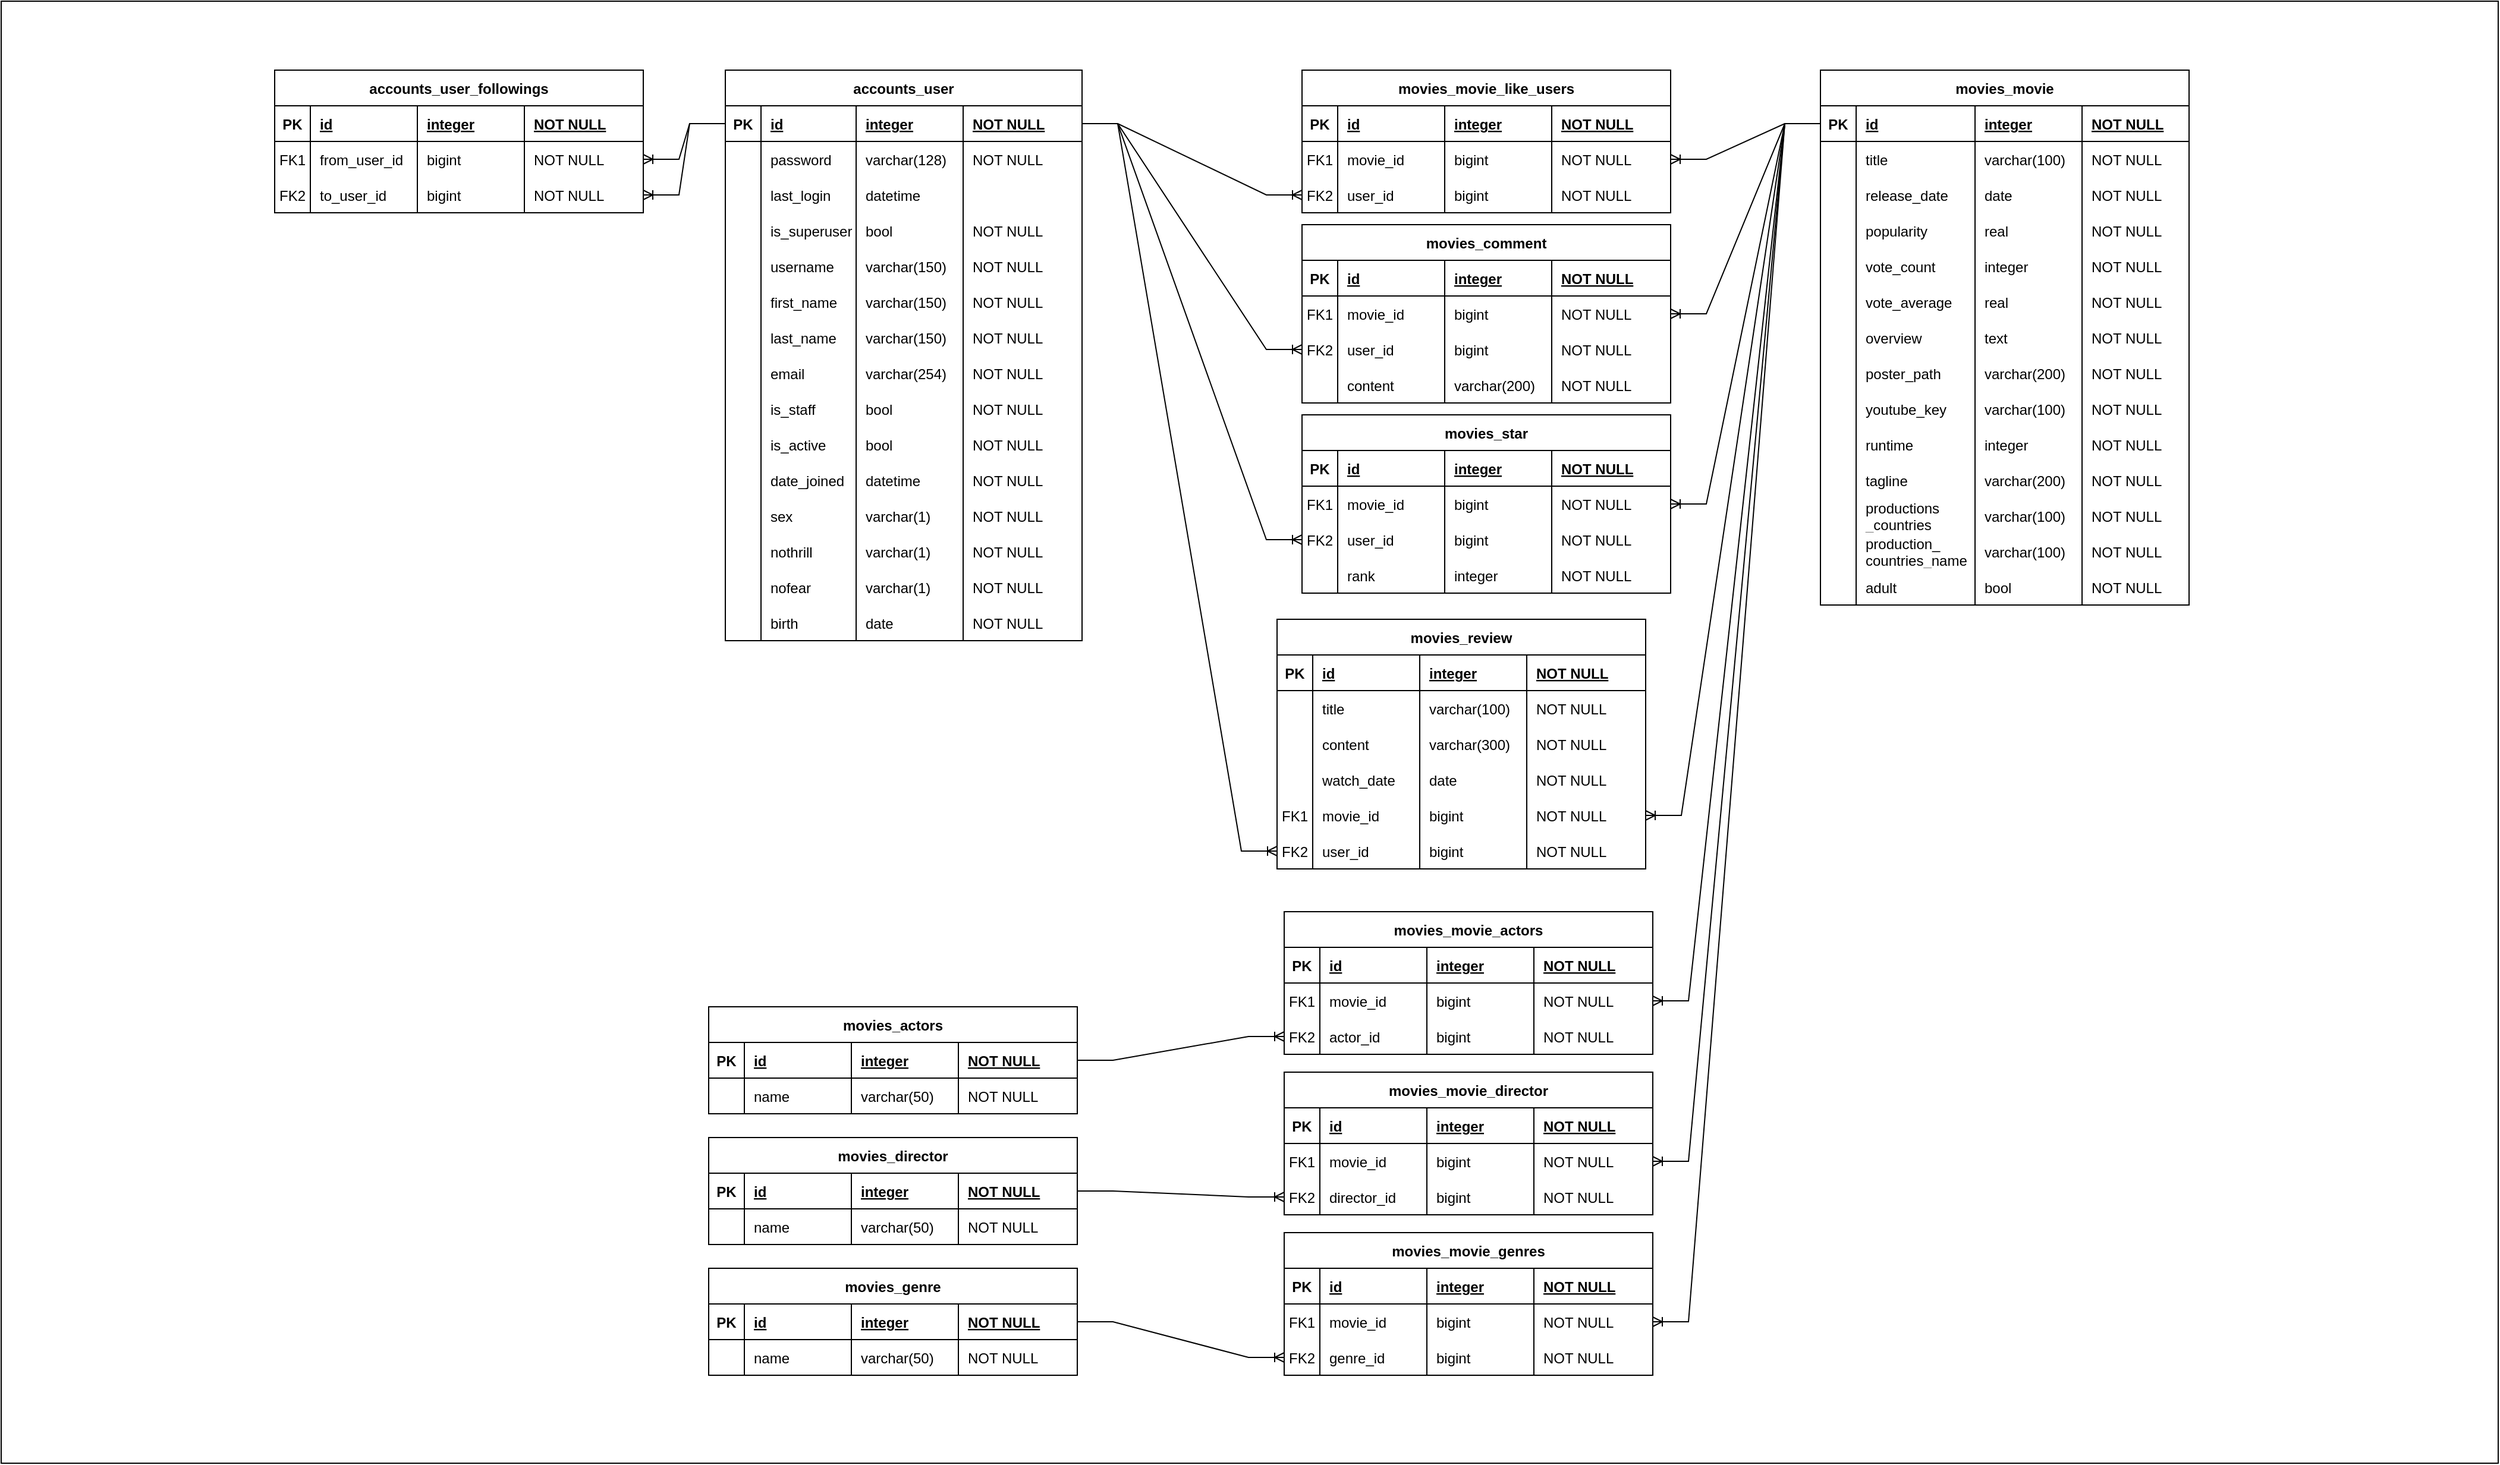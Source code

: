 <mxfile version="20.5.3" type="device"><diagram id="R2lEEEUBdFMjLlhIrx00" name="Page-1"><mxGraphModel dx="3074" dy="1134" grid="1" gridSize="10" guides="1" tooltips="1" connect="1" arrows="1" fold="1" page="1" pageScale="1" pageWidth="700" pageHeight="1000" math="0" shadow="0" extFonts="Permanent Marker^https://fonts.googleapis.com/css?family=Permanent+Marker"><root><mxCell id="0"/><mxCell id="1" parent="0"/><mxCell id="q8PMVIdm3u9D1HWOZuE6-579" value="" style="rounded=0;whiteSpace=wrap;html=1;strokeColor=#000000;fillColor=#FFFFFF;" parent="1" vertex="1"><mxGeometry x="-700" width="2100" height="1230" as="geometry"/></mxCell><mxCell id="q8PMVIdm3u9D1HWOZuE6-50" value="" style="shape=partialRectangle;overflow=hidden;connectable=0;fillColor=none;top=0;left=0;bottom=0;right=0;" parent="1" vertex="1"><mxGeometry x="880" y="550" width="30" height="30" as="geometry"><mxRectangle width="30" height="30" as="alternateBounds"/></mxGeometry></mxCell><mxCell id="q8PMVIdm3u9D1HWOZuE6-108" value="accounts_user" style="shape=table;startSize=30;container=1;collapsible=1;childLayout=tableLayout;fixedRows=1;rowLines=0;fontStyle=1;align=center;resizeLast=1;" parent="1" vertex="1"><mxGeometry x="-91" y="58" width="300" height="480" as="geometry"/></mxCell><mxCell id="q8PMVIdm3u9D1HWOZuE6-109" value="" style="shape=tableRow;horizontal=0;startSize=0;swimlaneHead=0;swimlaneBody=0;fillColor=none;collapsible=0;dropTarget=0;points=[[0,0.5],[1,0.5]];portConstraint=eastwest;top=0;left=0;right=0;bottom=1;" parent="q8PMVIdm3u9D1HWOZuE6-108" vertex="1"><mxGeometry y="30" width="300" height="30" as="geometry"/></mxCell><mxCell id="q8PMVIdm3u9D1HWOZuE6-110" value="PK" style="shape=partialRectangle;connectable=0;fillColor=none;top=0;left=0;bottom=0;right=0;fontStyle=1;overflow=hidden;" parent="q8PMVIdm3u9D1HWOZuE6-109" vertex="1"><mxGeometry width="30" height="30" as="geometry"><mxRectangle width="30" height="30" as="alternateBounds"/></mxGeometry></mxCell><mxCell id="q8PMVIdm3u9D1HWOZuE6-111" value="id" style="shape=partialRectangle;connectable=0;fillColor=none;top=0;left=0;bottom=0;right=0;align=left;spacingLeft=6;fontStyle=5;overflow=hidden;" parent="q8PMVIdm3u9D1HWOZuE6-109" vertex="1"><mxGeometry x="30" width="80" height="30" as="geometry"><mxRectangle width="80" height="30" as="alternateBounds"/></mxGeometry></mxCell><mxCell id="q8PMVIdm3u9D1HWOZuE6-133" value="integer" style="shape=partialRectangle;connectable=0;fillColor=none;top=0;left=0;bottom=0;right=0;align=left;spacingLeft=6;fontStyle=5;overflow=hidden;" parent="q8PMVIdm3u9D1HWOZuE6-109" vertex="1"><mxGeometry x="110" width="90" height="30" as="geometry"><mxRectangle width="90" height="30" as="alternateBounds"/></mxGeometry></mxCell><mxCell id="q8PMVIdm3u9D1HWOZuE6-141" value="NOT NULL" style="shape=partialRectangle;connectable=0;fillColor=none;top=0;left=0;bottom=0;right=0;align=left;spacingLeft=6;fontStyle=5;overflow=hidden;" parent="q8PMVIdm3u9D1HWOZuE6-109" vertex="1"><mxGeometry x="200" width="100" height="30" as="geometry"><mxRectangle width="100" height="30" as="alternateBounds"/></mxGeometry></mxCell><mxCell id="q8PMVIdm3u9D1HWOZuE6-112" value="" style="shape=tableRow;horizontal=0;startSize=0;swimlaneHead=0;swimlaneBody=0;fillColor=none;collapsible=0;dropTarget=0;points=[[0,0.5],[1,0.5]];portConstraint=eastwest;top=0;left=0;right=0;bottom=0;" parent="q8PMVIdm3u9D1HWOZuE6-108" vertex="1"><mxGeometry y="60" width="300" height="30" as="geometry"/></mxCell><mxCell id="q8PMVIdm3u9D1HWOZuE6-113" value="" style="shape=partialRectangle;connectable=0;fillColor=none;top=0;left=0;bottom=0;right=0;editable=1;overflow=hidden;" parent="q8PMVIdm3u9D1HWOZuE6-112" vertex="1"><mxGeometry width="30" height="30" as="geometry"><mxRectangle width="30" height="30" as="alternateBounds"/></mxGeometry></mxCell><mxCell id="q8PMVIdm3u9D1HWOZuE6-114" value="password" style="shape=partialRectangle;connectable=0;fillColor=none;top=0;left=0;bottom=0;right=0;align=left;spacingLeft=6;overflow=hidden;" parent="q8PMVIdm3u9D1HWOZuE6-112" vertex="1"><mxGeometry x="30" width="80" height="30" as="geometry"><mxRectangle width="80" height="30" as="alternateBounds"/></mxGeometry></mxCell><mxCell id="q8PMVIdm3u9D1HWOZuE6-134" value="varchar(128)" style="shape=partialRectangle;connectable=0;fillColor=none;top=0;left=0;bottom=0;right=0;align=left;spacingLeft=6;overflow=hidden;" parent="q8PMVIdm3u9D1HWOZuE6-112" vertex="1"><mxGeometry x="110" width="90" height="30" as="geometry"><mxRectangle width="90" height="30" as="alternateBounds"/></mxGeometry></mxCell><mxCell id="q8PMVIdm3u9D1HWOZuE6-142" value="NOT NULL" style="shape=partialRectangle;connectable=0;fillColor=none;top=0;left=0;bottom=0;right=0;align=left;spacingLeft=6;overflow=hidden;" parent="q8PMVIdm3u9D1HWOZuE6-112" vertex="1"><mxGeometry x="200" width="100" height="30" as="geometry"><mxRectangle width="100" height="30" as="alternateBounds"/></mxGeometry></mxCell><mxCell id="q8PMVIdm3u9D1HWOZuE6-115" value="" style="shape=tableRow;horizontal=0;startSize=0;swimlaneHead=0;swimlaneBody=0;fillColor=none;collapsible=0;dropTarget=0;points=[[0,0.5],[1,0.5]];portConstraint=eastwest;top=0;left=0;right=0;bottom=0;" parent="q8PMVIdm3u9D1HWOZuE6-108" vertex="1"><mxGeometry y="90" width="300" height="30" as="geometry"/></mxCell><mxCell id="q8PMVIdm3u9D1HWOZuE6-116" value="" style="shape=partialRectangle;connectable=0;fillColor=none;top=0;left=0;bottom=0;right=0;editable=1;overflow=hidden;" parent="q8PMVIdm3u9D1HWOZuE6-115" vertex="1"><mxGeometry width="30" height="30" as="geometry"><mxRectangle width="30" height="30" as="alternateBounds"/></mxGeometry></mxCell><mxCell id="q8PMVIdm3u9D1HWOZuE6-117" value="last_login" style="shape=partialRectangle;connectable=0;fillColor=none;top=0;left=0;bottom=0;right=0;align=left;spacingLeft=6;overflow=hidden;" parent="q8PMVIdm3u9D1HWOZuE6-115" vertex="1"><mxGeometry x="30" width="80" height="30" as="geometry"><mxRectangle width="80" height="30" as="alternateBounds"/></mxGeometry></mxCell><mxCell id="q8PMVIdm3u9D1HWOZuE6-135" value="datetime" style="shape=partialRectangle;connectable=0;fillColor=none;top=0;left=0;bottom=0;right=0;align=left;spacingLeft=6;overflow=hidden;" parent="q8PMVIdm3u9D1HWOZuE6-115" vertex="1"><mxGeometry x="110" width="90" height="30" as="geometry"><mxRectangle width="90" height="30" as="alternateBounds"/></mxGeometry></mxCell><mxCell id="q8PMVIdm3u9D1HWOZuE6-143" style="shape=partialRectangle;connectable=0;fillColor=none;top=0;left=0;bottom=0;right=0;align=left;spacingLeft=6;overflow=hidden;" parent="q8PMVIdm3u9D1HWOZuE6-115" vertex="1"><mxGeometry x="200" width="100" height="30" as="geometry"><mxRectangle width="100" height="30" as="alternateBounds"/></mxGeometry></mxCell><mxCell id="q8PMVIdm3u9D1HWOZuE6-118" value="" style="shape=tableRow;horizontal=0;startSize=0;swimlaneHead=0;swimlaneBody=0;fillColor=none;collapsible=0;dropTarget=0;points=[[0,0.5],[1,0.5]];portConstraint=eastwest;top=0;left=0;right=0;bottom=0;" parent="q8PMVIdm3u9D1HWOZuE6-108" vertex="1"><mxGeometry y="120" width="300" height="30" as="geometry"/></mxCell><mxCell id="q8PMVIdm3u9D1HWOZuE6-119" value="" style="shape=partialRectangle;connectable=0;fillColor=none;top=0;left=0;bottom=0;right=0;editable=1;overflow=hidden;" parent="q8PMVIdm3u9D1HWOZuE6-118" vertex="1"><mxGeometry width="30" height="30" as="geometry"><mxRectangle width="30" height="30" as="alternateBounds"/></mxGeometry></mxCell><mxCell id="q8PMVIdm3u9D1HWOZuE6-120" value="is_superuser" style="shape=partialRectangle;connectable=0;fillColor=none;top=0;left=0;bottom=0;right=0;align=left;spacingLeft=6;overflow=hidden;" parent="q8PMVIdm3u9D1HWOZuE6-118" vertex="1"><mxGeometry x="30" width="80" height="30" as="geometry"><mxRectangle width="80" height="30" as="alternateBounds"/></mxGeometry></mxCell><mxCell id="q8PMVIdm3u9D1HWOZuE6-136" value="bool" style="shape=partialRectangle;connectable=0;fillColor=none;top=0;left=0;bottom=0;right=0;align=left;spacingLeft=6;overflow=hidden;" parent="q8PMVIdm3u9D1HWOZuE6-118" vertex="1"><mxGeometry x="110" width="90" height="30" as="geometry"><mxRectangle width="90" height="30" as="alternateBounds"/></mxGeometry></mxCell><mxCell id="q8PMVIdm3u9D1HWOZuE6-144" value="NOT NULL" style="shape=partialRectangle;connectable=0;fillColor=none;top=0;left=0;bottom=0;right=0;align=left;spacingLeft=6;overflow=hidden;" parent="q8PMVIdm3u9D1HWOZuE6-118" vertex="1"><mxGeometry x="200" width="100" height="30" as="geometry"><mxRectangle width="100" height="30" as="alternateBounds"/></mxGeometry></mxCell><mxCell id="q8PMVIdm3u9D1HWOZuE6-130" style="shape=tableRow;horizontal=0;startSize=0;swimlaneHead=0;swimlaneBody=0;fillColor=none;collapsible=0;dropTarget=0;points=[[0,0.5],[1,0.5]];portConstraint=eastwest;top=0;left=0;right=0;bottom=0;" parent="q8PMVIdm3u9D1HWOZuE6-108" vertex="1"><mxGeometry y="150" width="300" height="30" as="geometry"/></mxCell><mxCell id="q8PMVIdm3u9D1HWOZuE6-131" style="shape=partialRectangle;connectable=0;fillColor=none;top=0;left=0;bottom=0;right=0;editable=1;overflow=hidden;" parent="q8PMVIdm3u9D1HWOZuE6-130" vertex="1"><mxGeometry width="30" height="30" as="geometry"><mxRectangle width="30" height="30" as="alternateBounds"/></mxGeometry></mxCell><mxCell id="q8PMVIdm3u9D1HWOZuE6-132" value="username" style="shape=partialRectangle;connectable=0;fillColor=none;top=0;left=0;bottom=0;right=0;align=left;spacingLeft=6;overflow=hidden;" parent="q8PMVIdm3u9D1HWOZuE6-130" vertex="1"><mxGeometry x="30" width="80" height="30" as="geometry"><mxRectangle width="80" height="30" as="alternateBounds"/></mxGeometry></mxCell><mxCell id="q8PMVIdm3u9D1HWOZuE6-137" value="varchar(150)" style="shape=partialRectangle;connectable=0;fillColor=none;top=0;left=0;bottom=0;right=0;align=left;spacingLeft=6;overflow=hidden;" parent="q8PMVIdm3u9D1HWOZuE6-130" vertex="1"><mxGeometry x="110" width="90" height="30" as="geometry"><mxRectangle width="90" height="30" as="alternateBounds"/></mxGeometry></mxCell><mxCell id="q8PMVIdm3u9D1HWOZuE6-145" value="NOT NULL" style="shape=partialRectangle;connectable=0;fillColor=none;top=0;left=0;bottom=0;right=0;align=left;spacingLeft=6;overflow=hidden;" parent="q8PMVIdm3u9D1HWOZuE6-130" vertex="1"><mxGeometry x="200" width="100" height="30" as="geometry"><mxRectangle width="100" height="30" as="alternateBounds"/></mxGeometry></mxCell><mxCell id="q8PMVIdm3u9D1HWOZuE6-127" style="shape=tableRow;horizontal=0;startSize=0;swimlaneHead=0;swimlaneBody=0;fillColor=none;collapsible=0;dropTarget=0;points=[[0,0.5],[1,0.5]];portConstraint=eastwest;top=0;left=0;right=0;bottom=0;" parent="q8PMVIdm3u9D1HWOZuE6-108" vertex="1"><mxGeometry y="180" width="300" height="30" as="geometry"/></mxCell><mxCell id="q8PMVIdm3u9D1HWOZuE6-128" style="shape=partialRectangle;connectable=0;fillColor=none;top=0;left=0;bottom=0;right=0;editable=1;overflow=hidden;" parent="q8PMVIdm3u9D1HWOZuE6-127" vertex="1"><mxGeometry width="30" height="30" as="geometry"><mxRectangle width="30" height="30" as="alternateBounds"/></mxGeometry></mxCell><mxCell id="q8PMVIdm3u9D1HWOZuE6-129" value="first_name" style="shape=partialRectangle;connectable=0;fillColor=none;top=0;left=0;bottom=0;right=0;align=left;spacingLeft=6;overflow=hidden;" parent="q8PMVIdm3u9D1HWOZuE6-127" vertex="1"><mxGeometry x="30" width="80" height="30" as="geometry"><mxRectangle width="80" height="30" as="alternateBounds"/></mxGeometry></mxCell><mxCell id="q8PMVIdm3u9D1HWOZuE6-138" value="varchar(150)" style="shape=partialRectangle;connectable=0;fillColor=none;top=0;left=0;bottom=0;right=0;align=left;spacingLeft=6;overflow=hidden;" parent="q8PMVIdm3u9D1HWOZuE6-127" vertex="1"><mxGeometry x="110" width="90" height="30" as="geometry"><mxRectangle width="90" height="30" as="alternateBounds"/></mxGeometry></mxCell><mxCell id="q8PMVIdm3u9D1HWOZuE6-146" value="NOT NULL" style="shape=partialRectangle;connectable=0;fillColor=none;top=0;left=0;bottom=0;right=0;align=left;spacingLeft=6;overflow=hidden;" parent="q8PMVIdm3u9D1HWOZuE6-127" vertex="1"><mxGeometry x="200" width="100" height="30" as="geometry"><mxRectangle width="100" height="30" as="alternateBounds"/></mxGeometry></mxCell><mxCell id="q8PMVIdm3u9D1HWOZuE6-124" style="shape=tableRow;horizontal=0;startSize=0;swimlaneHead=0;swimlaneBody=0;fillColor=none;collapsible=0;dropTarget=0;points=[[0,0.5],[1,0.5]];portConstraint=eastwest;top=0;left=0;right=0;bottom=0;" parent="q8PMVIdm3u9D1HWOZuE6-108" vertex="1"><mxGeometry y="210" width="300" height="30" as="geometry"/></mxCell><mxCell id="q8PMVIdm3u9D1HWOZuE6-125" style="shape=partialRectangle;connectable=0;fillColor=none;top=0;left=0;bottom=0;right=0;editable=1;overflow=hidden;" parent="q8PMVIdm3u9D1HWOZuE6-124" vertex="1"><mxGeometry width="30" height="30" as="geometry"><mxRectangle width="30" height="30" as="alternateBounds"/></mxGeometry></mxCell><mxCell id="q8PMVIdm3u9D1HWOZuE6-126" value="last_name" style="shape=partialRectangle;connectable=0;fillColor=none;top=0;left=0;bottom=0;right=0;align=left;spacingLeft=6;overflow=hidden;" parent="q8PMVIdm3u9D1HWOZuE6-124" vertex="1"><mxGeometry x="30" width="80" height="30" as="geometry"><mxRectangle width="80" height="30" as="alternateBounds"/></mxGeometry></mxCell><mxCell id="q8PMVIdm3u9D1HWOZuE6-139" value="varchar(150)" style="shape=partialRectangle;connectable=0;fillColor=none;top=0;left=0;bottom=0;right=0;align=left;spacingLeft=6;overflow=hidden;" parent="q8PMVIdm3u9D1HWOZuE6-124" vertex="1"><mxGeometry x="110" width="90" height="30" as="geometry"><mxRectangle width="90" height="30" as="alternateBounds"/></mxGeometry></mxCell><mxCell id="q8PMVIdm3u9D1HWOZuE6-147" value="NOT NULL" style="shape=partialRectangle;connectable=0;fillColor=none;top=0;left=0;bottom=0;right=0;align=left;spacingLeft=6;overflow=hidden;" parent="q8PMVIdm3u9D1HWOZuE6-124" vertex="1"><mxGeometry x="200" width="100" height="30" as="geometry"><mxRectangle width="100" height="30" as="alternateBounds"/></mxGeometry></mxCell><mxCell id="q8PMVIdm3u9D1HWOZuE6-179" style="shape=tableRow;horizontal=0;startSize=0;swimlaneHead=0;swimlaneBody=0;fillColor=none;collapsible=0;dropTarget=0;points=[[0,0.5],[1,0.5]];portConstraint=eastwest;top=0;left=0;right=0;bottom=0;" parent="q8PMVIdm3u9D1HWOZuE6-108" vertex="1"><mxGeometry y="240" width="300" height="30" as="geometry"/></mxCell><mxCell id="q8PMVIdm3u9D1HWOZuE6-180" style="shape=partialRectangle;connectable=0;fillColor=none;top=0;left=0;bottom=0;right=0;editable=1;overflow=hidden;" parent="q8PMVIdm3u9D1HWOZuE6-179" vertex="1"><mxGeometry width="30" height="30" as="geometry"><mxRectangle width="30" height="30" as="alternateBounds"/></mxGeometry></mxCell><mxCell id="q8PMVIdm3u9D1HWOZuE6-181" value="email" style="shape=partialRectangle;connectable=0;fillColor=none;top=0;left=0;bottom=0;right=0;align=left;spacingLeft=6;overflow=hidden;" parent="q8PMVIdm3u9D1HWOZuE6-179" vertex="1"><mxGeometry x="30" width="80" height="30" as="geometry"><mxRectangle width="80" height="30" as="alternateBounds"/></mxGeometry></mxCell><mxCell id="q8PMVIdm3u9D1HWOZuE6-182" value="varchar(254)" style="shape=partialRectangle;connectable=0;fillColor=none;top=0;left=0;bottom=0;right=0;align=left;spacingLeft=6;overflow=hidden;" parent="q8PMVIdm3u9D1HWOZuE6-179" vertex="1"><mxGeometry x="110" width="90" height="30" as="geometry"><mxRectangle width="90" height="30" as="alternateBounds"/></mxGeometry></mxCell><mxCell id="q8PMVIdm3u9D1HWOZuE6-183" value="NOT NULL" style="shape=partialRectangle;connectable=0;fillColor=none;top=0;left=0;bottom=0;right=0;align=left;spacingLeft=6;overflow=hidden;" parent="q8PMVIdm3u9D1HWOZuE6-179" vertex="1"><mxGeometry x="200" width="100" height="30" as="geometry"><mxRectangle width="100" height="30" as="alternateBounds"/></mxGeometry></mxCell><mxCell id="q8PMVIdm3u9D1HWOZuE6-184" style="shape=tableRow;horizontal=0;startSize=0;swimlaneHead=0;swimlaneBody=0;fillColor=none;collapsible=0;dropTarget=0;points=[[0,0.5],[1,0.5]];portConstraint=eastwest;top=0;left=0;right=0;bottom=0;" parent="q8PMVIdm3u9D1HWOZuE6-108" vertex="1"><mxGeometry y="270" width="300" height="30" as="geometry"/></mxCell><mxCell id="q8PMVIdm3u9D1HWOZuE6-185" style="shape=partialRectangle;connectable=0;fillColor=none;top=0;left=0;bottom=0;right=0;editable=1;overflow=hidden;" parent="q8PMVIdm3u9D1HWOZuE6-184" vertex="1"><mxGeometry width="30" height="30" as="geometry"><mxRectangle width="30" height="30" as="alternateBounds"/></mxGeometry></mxCell><mxCell id="q8PMVIdm3u9D1HWOZuE6-186" value="is_staff" style="shape=partialRectangle;connectable=0;fillColor=none;top=0;left=0;bottom=0;right=0;align=left;spacingLeft=6;overflow=hidden;" parent="q8PMVIdm3u9D1HWOZuE6-184" vertex="1"><mxGeometry x="30" width="80" height="30" as="geometry"><mxRectangle width="80" height="30" as="alternateBounds"/></mxGeometry></mxCell><mxCell id="q8PMVIdm3u9D1HWOZuE6-187" value="bool" style="shape=partialRectangle;connectable=0;fillColor=none;top=0;left=0;bottom=0;right=0;align=left;spacingLeft=6;overflow=hidden;" parent="q8PMVIdm3u9D1HWOZuE6-184" vertex="1"><mxGeometry x="110" width="90" height="30" as="geometry"><mxRectangle width="90" height="30" as="alternateBounds"/></mxGeometry></mxCell><mxCell id="q8PMVIdm3u9D1HWOZuE6-188" value="NOT NULL" style="shape=partialRectangle;connectable=0;fillColor=none;top=0;left=0;bottom=0;right=0;align=left;spacingLeft=6;overflow=hidden;" parent="q8PMVIdm3u9D1HWOZuE6-184" vertex="1"><mxGeometry x="200" width="100" height="30" as="geometry"><mxRectangle width="100" height="30" as="alternateBounds"/></mxGeometry></mxCell><mxCell id="q8PMVIdm3u9D1HWOZuE6-189" style="shape=tableRow;horizontal=0;startSize=0;swimlaneHead=0;swimlaneBody=0;fillColor=none;collapsible=0;dropTarget=0;points=[[0,0.5],[1,0.5]];portConstraint=eastwest;top=0;left=0;right=0;bottom=0;" parent="q8PMVIdm3u9D1HWOZuE6-108" vertex="1"><mxGeometry y="300" width="300" height="30" as="geometry"/></mxCell><mxCell id="q8PMVIdm3u9D1HWOZuE6-190" style="shape=partialRectangle;connectable=0;fillColor=none;top=0;left=0;bottom=0;right=0;editable=1;overflow=hidden;" parent="q8PMVIdm3u9D1HWOZuE6-189" vertex="1"><mxGeometry width="30" height="30" as="geometry"><mxRectangle width="30" height="30" as="alternateBounds"/></mxGeometry></mxCell><mxCell id="q8PMVIdm3u9D1HWOZuE6-191" value="is_active" style="shape=partialRectangle;connectable=0;fillColor=none;top=0;left=0;bottom=0;right=0;align=left;spacingLeft=6;overflow=hidden;" parent="q8PMVIdm3u9D1HWOZuE6-189" vertex="1"><mxGeometry x="30" width="80" height="30" as="geometry"><mxRectangle width="80" height="30" as="alternateBounds"/></mxGeometry></mxCell><mxCell id="q8PMVIdm3u9D1HWOZuE6-192" value="bool" style="shape=partialRectangle;connectable=0;fillColor=none;top=0;left=0;bottom=0;right=0;align=left;spacingLeft=6;overflow=hidden;" parent="q8PMVIdm3u9D1HWOZuE6-189" vertex="1"><mxGeometry x="110" width="90" height="30" as="geometry"><mxRectangle width="90" height="30" as="alternateBounds"/></mxGeometry></mxCell><mxCell id="q8PMVIdm3u9D1HWOZuE6-193" value="NOT NULL" style="shape=partialRectangle;connectable=0;fillColor=none;top=0;left=0;bottom=0;right=0;align=left;spacingLeft=6;overflow=hidden;" parent="q8PMVIdm3u9D1HWOZuE6-189" vertex="1"><mxGeometry x="200" width="100" height="30" as="geometry"><mxRectangle width="100" height="30" as="alternateBounds"/></mxGeometry></mxCell><mxCell id="q8PMVIdm3u9D1HWOZuE6-194" style="shape=tableRow;horizontal=0;startSize=0;swimlaneHead=0;swimlaneBody=0;fillColor=none;collapsible=0;dropTarget=0;points=[[0,0.5],[1,0.5]];portConstraint=eastwest;top=0;left=0;right=0;bottom=0;" parent="q8PMVIdm3u9D1HWOZuE6-108" vertex="1"><mxGeometry y="330" width="300" height="30" as="geometry"/></mxCell><mxCell id="q8PMVIdm3u9D1HWOZuE6-195" style="shape=partialRectangle;connectable=0;fillColor=none;top=0;left=0;bottom=0;right=0;editable=1;overflow=hidden;" parent="q8PMVIdm3u9D1HWOZuE6-194" vertex="1"><mxGeometry width="30" height="30" as="geometry"><mxRectangle width="30" height="30" as="alternateBounds"/></mxGeometry></mxCell><mxCell id="q8PMVIdm3u9D1HWOZuE6-196" value="date_joined" style="shape=partialRectangle;connectable=0;fillColor=none;top=0;left=0;bottom=0;right=0;align=left;spacingLeft=6;overflow=hidden;" parent="q8PMVIdm3u9D1HWOZuE6-194" vertex="1"><mxGeometry x="30" width="80" height="30" as="geometry"><mxRectangle width="80" height="30" as="alternateBounds"/></mxGeometry></mxCell><mxCell id="q8PMVIdm3u9D1HWOZuE6-197" value="datetime" style="shape=partialRectangle;connectable=0;fillColor=none;top=0;left=0;bottom=0;right=0;align=left;spacingLeft=6;overflow=hidden;" parent="q8PMVIdm3u9D1HWOZuE6-194" vertex="1"><mxGeometry x="110" width="90" height="30" as="geometry"><mxRectangle width="90" height="30" as="alternateBounds"/></mxGeometry></mxCell><mxCell id="q8PMVIdm3u9D1HWOZuE6-198" value="NOT NULL" style="shape=partialRectangle;connectable=0;fillColor=none;top=0;left=0;bottom=0;right=0;align=left;spacingLeft=6;overflow=hidden;" parent="q8PMVIdm3u9D1HWOZuE6-194" vertex="1"><mxGeometry x="200" width="100" height="30" as="geometry"><mxRectangle width="100" height="30" as="alternateBounds"/></mxGeometry></mxCell><mxCell id="q8PMVIdm3u9D1HWOZuE6-199" style="shape=tableRow;horizontal=0;startSize=0;swimlaneHead=0;swimlaneBody=0;fillColor=none;collapsible=0;dropTarget=0;points=[[0,0.5],[1,0.5]];portConstraint=eastwest;top=0;left=0;right=0;bottom=0;" parent="q8PMVIdm3u9D1HWOZuE6-108" vertex="1"><mxGeometry y="360" width="300" height="30" as="geometry"/></mxCell><mxCell id="q8PMVIdm3u9D1HWOZuE6-200" style="shape=partialRectangle;connectable=0;fillColor=none;top=0;left=0;bottom=0;right=0;editable=1;overflow=hidden;" parent="q8PMVIdm3u9D1HWOZuE6-199" vertex="1"><mxGeometry width="30" height="30" as="geometry"><mxRectangle width="30" height="30" as="alternateBounds"/></mxGeometry></mxCell><mxCell id="q8PMVIdm3u9D1HWOZuE6-201" value="sex" style="shape=partialRectangle;connectable=0;fillColor=none;top=0;left=0;bottom=0;right=0;align=left;spacingLeft=6;overflow=hidden;" parent="q8PMVIdm3u9D1HWOZuE6-199" vertex="1"><mxGeometry x="30" width="80" height="30" as="geometry"><mxRectangle width="80" height="30" as="alternateBounds"/></mxGeometry></mxCell><mxCell id="q8PMVIdm3u9D1HWOZuE6-202" value="varchar(1)" style="shape=partialRectangle;connectable=0;fillColor=none;top=0;left=0;bottom=0;right=0;align=left;spacingLeft=6;overflow=hidden;" parent="q8PMVIdm3u9D1HWOZuE6-199" vertex="1"><mxGeometry x="110" width="90" height="30" as="geometry"><mxRectangle width="90" height="30" as="alternateBounds"/></mxGeometry></mxCell><mxCell id="q8PMVIdm3u9D1HWOZuE6-203" value="NOT NULL" style="shape=partialRectangle;connectable=0;fillColor=none;top=0;left=0;bottom=0;right=0;align=left;spacingLeft=6;overflow=hidden;" parent="q8PMVIdm3u9D1HWOZuE6-199" vertex="1"><mxGeometry x="200" width="100" height="30" as="geometry"><mxRectangle width="100" height="30" as="alternateBounds"/></mxGeometry></mxCell><mxCell id="q8PMVIdm3u9D1HWOZuE6-204" style="shape=tableRow;horizontal=0;startSize=0;swimlaneHead=0;swimlaneBody=0;fillColor=none;collapsible=0;dropTarget=0;points=[[0,0.5],[1,0.5]];portConstraint=eastwest;top=0;left=0;right=0;bottom=0;" parent="q8PMVIdm3u9D1HWOZuE6-108" vertex="1"><mxGeometry y="390" width="300" height="30" as="geometry"/></mxCell><mxCell id="q8PMVIdm3u9D1HWOZuE6-205" style="shape=partialRectangle;connectable=0;fillColor=none;top=0;left=0;bottom=0;right=0;editable=1;overflow=hidden;" parent="q8PMVIdm3u9D1HWOZuE6-204" vertex="1"><mxGeometry width="30" height="30" as="geometry"><mxRectangle width="30" height="30" as="alternateBounds"/></mxGeometry></mxCell><mxCell id="q8PMVIdm3u9D1HWOZuE6-206" value="nothrill" style="shape=partialRectangle;connectable=0;fillColor=none;top=0;left=0;bottom=0;right=0;align=left;spacingLeft=6;overflow=hidden;" parent="q8PMVIdm3u9D1HWOZuE6-204" vertex="1"><mxGeometry x="30" width="80" height="30" as="geometry"><mxRectangle width="80" height="30" as="alternateBounds"/></mxGeometry></mxCell><mxCell id="q8PMVIdm3u9D1HWOZuE6-207" value="varchar(1)" style="shape=partialRectangle;connectable=0;fillColor=none;top=0;left=0;bottom=0;right=0;align=left;spacingLeft=6;overflow=hidden;" parent="q8PMVIdm3u9D1HWOZuE6-204" vertex="1"><mxGeometry x="110" width="90" height="30" as="geometry"><mxRectangle width="90" height="30" as="alternateBounds"/></mxGeometry></mxCell><mxCell id="q8PMVIdm3u9D1HWOZuE6-208" value="NOT NULL" style="shape=partialRectangle;connectable=0;fillColor=none;top=0;left=0;bottom=0;right=0;align=left;spacingLeft=6;overflow=hidden;" parent="q8PMVIdm3u9D1HWOZuE6-204" vertex="1"><mxGeometry x="200" width="100" height="30" as="geometry"><mxRectangle width="100" height="30" as="alternateBounds"/></mxGeometry></mxCell><mxCell id="q8PMVIdm3u9D1HWOZuE6-209" style="shape=tableRow;horizontal=0;startSize=0;swimlaneHead=0;swimlaneBody=0;fillColor=none;collapsible=0;dropTarget=0;points=[[0,0.5],[1,0.5]];portConstraint=eastwest;top=0;left=0;right=0;bottom=0;" parent="q8PMVIdm3u9D1HWOZuE6-108" vertex="1"><mxGeometry y="420" width="300" height="30" as="geometry"/></mxCell><mxCell id="q8PMVIdm3u9D1HWOZuE6-210" style="shape=partialRectangle;connectable=0;fillColor=none;top=0;left=0;bottom=0;right=0;editable=1;overflow=hidden;" parent="q8PMVIdm3u9D1HWOZuE6-209" vertex="1"><mxGeometry width="30" height="30" as="geometry"><mxRectangle width="30" height="30" as="alternateBounds"/></mxGeometry></mxCell><mxCell id="q8PMVIdm3u9D1HWOZuE6-211" value="nofear" style="shape=partialRectangle;connectable=0;fillColor=none;top=0;left=0;bottom=0;right=0;align=left;spacingLeft=6;overflow=hidden;" parent="q8PMVIdm3u9D1HWOZuE6-209" vertex="1"><mxGeometry x="30" width="80" height="30" as="geometry"><mxRectangle width="80" height="30" as="alternateBounds"/></mxGeometry></mxCell><mxCell id="q8PMVIdm3u9D1HWOZuE6-212" value="varchar(1)" style="shape=partialRectangle;connectable=0;fillColor=none;top=0;left=0;bottom=0;right=0;align=left;spacingLeft=6;overflow=hidden;" parent="q8PMVIdm3u9D1HWOZuE6-209" vertex="1"><mxGeometry x="110" width="90" height="30" as="geometry"><mxRectangle width="90" height="30" as="alternateBounds"/></mxGeometry></mxCell><mxCell id="q8PMVIdm3u9D1HWOZuE6-213" value="NOT NULL" style="shape=partialRectangle;connectable=0;fillColor=none;top=0;left=0;bottom=0;right=0;align=left;spacingLeft=6;overflow=hidden;" parent="q8PMVIdm3u9D1HWOZuE6-209" vertex="1"><mxGeometry x="200" width="100" height="30" as="geometry"><mxRectangle width="100" height="30" as="alternateBounds"/></mxGeometry></mxCell><mxCell id="q8PMVIdm3u9D1HWOZuE6-214" style="shape=tableRow;horizontal=0;startSize=0;swimlaneHead=0;swimlaneBody=0;fillColor=none;collapsible=0;dropTarget=0;points=[[0,0.5],[1,0.5]];portConstraint=eastwest;top=0;left=0;right=0;bottom=0;" parent="q8PMVIdm3u9D1HWOZuE6-108" vertex="1"><mxGeometry y="450" width="300" height="30" as="geometry"/></mxCell><mxCell id="q8PMVIdm3u9D1HWOZuE6-215" style="shape=partialRectangle;connectable=0;fillColor=none;top=0;left=0;bottom=0;right=0;editable=1;overflow=hidden;" parent="q8PMVIdm3u9D1HWOZuE6-214" vertex="1"><mxGeometry width="30" height="30" as="geometry"><mxRectangle width="30" height="30" as="alternateBounds"/></mxGeometry></mxCell><mxCell id="q8PMVIdm3u9D1HWOZuE6-216" value="birth" style="shape=partialRectangle;connectable=0;fillColor=none;top=0;left=0;bottom=0;right=0;align=left;spacingLeft=6;overflow=hidden;" parent="q8PMVIdm3u9D1HWOZuE6-214" vertex="1"><mxGeometry x="30" width="80" height="30" as="geometry"><mxRectangle width="80" height="30" as="alternateBounds"/></mxGeometry></mxCell><mxCell id="q8PMVIdm3u9D1HWOZuE6-217" value="date" style="shape=partialRectangle;connectable=0;fillColor=none;top=0;left=0;bottom=0;right=0;align=left;spacingLeft=6;overflow=hidden;" parent="q8PMVIdm3u9D1HWOZuE6-214" vertex="1"><mxGeometry x="110" width="90" height="30" as="geometry"><mxRectangle width="90" height="30" as="alternateBounds"/></mxGeometry></mxCell><mxCell id="q8PMVIdm3u9D1HWOZuE6-218" value="NOT NULL" style="shape=partialRectangle;connectable=0;fillColor=none;top=0;left=0;bottom=0;right=0;align=left;spacingLeft=6;overflow=hidden;" parent="q8PMVIdm3u9D1HWOZuE6-214" vertex="1"><mxGeometry x="200" width="100" height="30" as="geometry"><mxRectangle width="100" height="30" as="alternateBounds"/></mxGeometry></mxCell><mxCell id="q8PMVIdm3u9D1HWOZuE6-219" value="accounts_user_followings" style="shape=table;startSize=30;container=1;collapsible=1;childLayout=tableLayout;fixedRows=1;rowLines=0;fontStyle=1;align=center;resizeLast=1;fillColor=#FFFFFF;" parent="1" vertex="1"><mxGeometry x="-470" y="58" width="310" height="120" as="geometry"/></mxCell><mxCell id="q8PMVIdm3u9D1HWOZuE6-220" value="" style="shape=tableRow;horizontal=0;startSize=0;swimlaneHead=0;swimlaneBody=0;fillColor=none;collapsible=0;dropTarget=0;points=[[0,0.5],[1,0.5]];portConstraint=eastwest;top=0;left=0;right=0;bottom=1;" parent="q8PMVIdm3u9D1HWOZuE6-219" vertex="1"><mxGeometry y="30" width="310" height="30" as="geometry"/></mxCell><mxCell id="q8PMVIdm3u9D1HWOZuE6-221" value="PK" style="shape=partialRectangle;connectable=0;fillColor=none;top=0;left=0;bottom=0;right=0;fontStyle=1;overflow=hidden;" parent="q8PMVIdm3u9D1HWOZuE6-220" vertex="1"><mxGeometry width="30" height="30" as="geometry"><mxRectangle width="30" height="30" as="alternateBounds"/></mxGeometry></mxCell><mxCell id="q8PMVIdm3u9D1HWOZuE6-222" value="id" style="shape=partialRectangle;connectable=0;fillColor=none;top=0;left=0;bottom=0;right=0;align=left;spacingLeft=6;fontStyle=5;overflow=hidden;" parent="q8PMVIdm3u9D1HWOZuE6-220" vertex="1"><mxGeometry x="30" width="90" height="30" as="geometry"><mxRectangle width="90" height="30" as="alternateBounds"/></mxGeometry></mxCell><mxCell id="q8PMVIdm3u9D1HWOZuE6-232" value="integer" style="shape=partialRectangle;connectable=0;fillColor=none;top=0;left=0;bottom=0;right=0;align=left;spacingLeft=6;fontStyle=5;overflow=hidden;" parent="q8PMVIdm3u9D1HWOZuE6-220" vertex="1"><mxGeometry x="120" width="90" height="30" as="geometry"><mxRectangle width="90" height="30" as="alternateBounds"/></mxGeometry></mxCell><mxCell id="q8PMVIdm3u9D1HWOZuE6-236" value="NOT NULL" style="shape=partialRectangle;connectable=0;fillColor=none;top=0;left=0;bottom=0;right=0;align=left;spacingLeft=6;fontStyle=5;overflow=hidden;" parent="q8PMVIdm3u9D1HWOZuE6-220" vertex="1"><mxGeometry x="210" width="100" height="30" as="geometry"><mxRectangle width="100" height="30" as="alternateBounds"/></mxGeometry></mxCell><mxCell id="q8PMVIdm3u9D1HWOZuE6-223" value="" style="shape=tableRow;horizontal=0;startSize=0;swimlaneHead=0;swimlaneBody=0;fillColor=none;collapsible=0;dropTarget=0;points=[[0,0.5],[1,0.5]];portConstraint=eastwest;top=0;left=0;right=0;bottom=0;" parent="q8PMVIdm3u9D1HWOZuE6-219" vertex="1"><mxGeometry y="60" width="310" height="30" as="geometry"/></mxCell><mxCell id="q8PMVIdm3u9D1HWOZuE6-224" value="FK1" style="shape=partialRectangle;connectable=0;fillColor=none;top=0;left=0;bottom=0;right=0;editable=1;overflow=hidden;" parent="q8PMVIdm3u9D1HWOZuE6-223" vertex="1"><mxGeometry width="30" height="30" as="geometry"><mxRectangle width="30" height="30" as="alternateBounds"/></mxGeometry></mxCell><mxCell id="q8PMVIdm3u9D1HWOZuE6-225" value="from_user_id" style="shape=partialRectangle;connectable=0;fillColor=none;top=0;left=0;bottom=0;right=0;align=left;spacingLeft=6;overflow=hidden;" parent="q8PMVIdm3u9D1HWOZuE6-223" vertex="1"><mxGeometry x="30" width="90" height="30" as="geometry"><mxRectangle width="90" height="30" as="alternateBounds"/></mxGeometry></mxCell><mxCell id="q8PMVIdm3u9D1HWOZuE6-233" value="bigint" style="shape=partialRectangle;connectable=0;fillColor=none;top=0;left=0;bottom=0;right=0;align=left;spacingLeft=6;overflow=hidden;" parent="q8PMVIdm3u9D1HWOZuE6-223" vertex="1"><mxGeometry x="120" width="90" height="30" as="geometry"><mxRectangle width="90" height="30" as="alternateBounds"/></mxGeometry></mxCell><mxCell id="q8PMVIdm3u9D1HWOZuE6-237" value="NOT NULL" style="shape=partialRectangle;connectable=0;fillColor=none;top=0;left=0;bottom=0;right=0;align=left;spacingLeft=6;overflow=hidden;" parent="q8PMVIdm3u9D1HWOZuE6-223" vertex="1"><mxGeometry x="210" width="100" height="30" as="geometry"><mxRectangle width="100" height="30" as="alternateBounds"/></mxGeometry></mxCell><mxCell id="q8PMVIdm3u9D1HWOZuE6-226" value="" style="shape=tableRow;horizontal=0;startSize=0;swimlaneHead=0;swimlaneBody=0;fillColor=none;collapsible=0;dropTarget=0;points=[[0,0.5],[1,0.5]];portConstraint=eastwest;top=0;left=0;right=0;bottom=0;" parent="q8PMVIdm3u9D1HWOZuE6-219" vertex="1"><mxGeometry y="90" width="310" height="30" as="geometry"/></mxCell><mxCell id="q8PMVIdm3u9D1HWOZuE6-227" value="FK2" style="shape=partialRectangle;connectable=0;fillColor=none;top=0;left=0;bottom=0;right=0;editable=1;overflow=hidden;" parent="q8PMVIdm3u9D1HWOZuE6-226" vertex="1"><mxGeometry width="30" height="30" as="geometry"><mxRectangle width="30" height="30" as="alternateBounds"/></mxGeometry></mxCell><mxCell id="q8PMVIdm3u9D1HWOZuE6-228" value="to_user_id" style="shape=partialRectangle;connectable=0;fillColor=none;top=0;left=0;bottom=0;right=0;align=left;spacingLeft=6;overflow=hidden;" parent="q8PMVIdm3u9D1HWOZuE6-226" vertex="1"><mxGeometry x="30" width="90" height="30" as="geometry"><mxRectangle width="90" height="30" as="alternateBounds"/></mxGeometry></mxCell><mxCell id="q8PMVIdm3u9D1HWOZuE6-234" value="bigint" style="shape=partialRectangle;connectable=0;fillColor=none;top=0;left=0;bottom=0;right=0;align=left;spacingLeft=6;overflow=hidden;" parent="q8PMVIdm3u9D1HWOZuE6-226" vertex="1"><mxGeometry x="120" width="90" height="30" as="geometry"><mxRectangle width="90" height="30" as="alternateBounds"/></mxGeometry></mxCell><mxCell id="q8PMVIdm3u9D1HWOZuE6-238" value="NOT NULL" style="shape=partialRectangle;connectable=0;fillColor=none;top=0;left=0;bottom=0;right=0;align=left;spacingLeft=6;overflow=hidden;" parent="q8PMVIdm3u9D1HWOZuE6-226" vertex="1"><mxGeometry x="210" width="100" height="30" as="geometry"><mxRectangle width="100" height="30" as="alternateBounds"/></mxGeometry></mxCell><mxCell id="q8PMVIdm3u9D1HWOZuE6-253" value="movies_movie" style="shape=table;startSize=30;container=1;collapsible=1;childLayout=tableLayout;fixedRows=1;rowLines=0;fontStyle=1;align=center;resizeLast=1;" parent="1" vertex="1"><mxGeometry x="830" y="58" width="310" height="450" as="geometry"/></mxCell><mxCell id="q8PMVIdm3u9D1HWOZuE6-254" value="" style="shape=tableRow;horizontal=0;startSize=0;swimlaneHead=0;swimlaneBody=0;fillColor=none;collapsible=0;dropTarget=0;points=[[0,0.5],[1,0.5]];portConstraint=eastwest;top=0;left=0;right=0;bottom=1;" parent="q8PMVIdm3u9D1HWOZuE6-253" vertex="1"><mxGeometry y="30" width="310" height="30" as="geometry"/></mxCell><mxCell id="q8PMVIdm3u9D1HWOZuE6-255" value="PK" style="shape=partialRectangle;connectable=0;fillColor=none;top=0;left=0;bottom=0;right=0;fontStyle=1;overflow=hidden;" parent="q8PMVIdm3u9D1HWOZuE6-254" vertex="1"><mxGeometry width="30" height="30" as="geometry"><mxRectangle width="30" height="30" as="alternateBounds"/></mxGeometry></mxCell><mxCell id="q8PMVIdm3u9D1HWOZuE6-256" value="id" style="shape=partialRectangle;connectable=0;fillColor=none;top=0;left=0;bottom=0;right=0;align=left;spacingLeft=6;fontStyle=5;overflow=hidden;" parent="q8PMVIdm3u9D1HWOZuE6-254" vertex="1"><mxGeometry x="30" width="100" height="30" as="geometry"><mxRectangle width="100" height="30" as="alternateBounds"/></mxGeometry></mxCell><mxCell id="q8PMVIdm3u9D1HWOZuE6-257" value="integer" style="shape=partialRectangle;connectable=0;fillColor=none;top=0;left=0;bottom=0;right=0;align=left;spacingLeft=6;fontStyle=5;overflow=hidden;" parent="q8PMVIdm3u9D1HWOZuE6-254" vertex="1"><mxGeometry x="130" width="90" height="30" as="geometry"><mxRectangle width="90" height="30" as="alternateBounds"/></mxGeometry></mxCell><mxCell id="q8PMVIdm3u9D1HWOZuE6-258" value="NOT NULL" style="shape=partialRectangle;connectable=0;fillColor=none;top=0;left=0;bottom=0;right=0;align=left;spacingLeft=6;fontStyle=5;overflow=hidden;" parent="q8PMVIdm3u9D1HWOZuE6-254" vertex="1"><mxGeometry x="220" width="90" height="30" as="geometry"><mxRectangle width="90" height="30" as="alternateBounds"/></mxGeometry></mxCell><mxCell id="q8PMVIdm3u9D1HWOZuE6-259" value="" style="shape=tableRow;horizontal=0;startSize=0;swimlaneHead=0;swimlaneBody=0;fillColor=none;collapsible=0;dropTarget=0;points=[[0,0.5],[1,0.5]];portConstraint=eastwest;top=0;left=0;right=0;bottom=0;" parent="q8PMVIdm3u9D1HWOZuE6-253" vertex="1"><mxGeometry y="60" width="310" height="30" as="geometry"/></mxCell><mxCell id="q8PMVIdm3u9D1HWOZuE6-260" value="" style="shape=partialRectangle;connectable=0;fillColor=none;top=0;left=0;bottom=0;right=0;editable=1;overflow=hidden;" parent="q8PMVIdm3u9D1HWOZuE6-259" vertex="1"><mxGeometry width="30" height="30" as="geometry"><mxRectangle width="30" height="30" as="alternateBounds"/></mxGeometry></mxCell><mxCell id="q8PMVIdm3u9D1HWOZuE6-261" value="title" style="shape=partialRectangle;connectable=0;fillColor=none;top=0;left=0;bottom=0;right=0;align=left;spacingLeft=6;overflow=hidden;" parent="q8PMVIdm3u9D1HWOZuE6-259" vertex="1"><mxGeometry x="30" width="100" height="30" as="geometry"><mxRectangle width="100" height="30" as="alternateBounds"/></mxGeometry></mxCell><mxCell id="q8PMVIdm3u9D1HWOZuE6-262" value="varchar(100)" style="shape=partialRectangle;connectable=0;fillColor=none;top=0;left=0;bottom=0;right=0;align=left;spacingLeft=6;overflow=hidden;" parent="q8PMVIdm3u9D1HWOZuE6-259" vertex="1"><mxGeometry x="130" width="90" height="30" as="geometry"><mxRectangle width="90" height="30" as="alternateBounds"/></mxGeometry></mxCell><mxCell id="q8PMVIdm3u9D1HWOZuE6-263" value="NOT NULL" style="shape=partialRectangle;connectable=0;fillColor=none;top=0;left=0;bottom=0;right=0;align=left;spacingLeft=6;overflow=hidden;" parent="q8PMVIdm3u9D1HWOZuE6-259" vertex="1"><mxGeometry x="220" width="90" height="30" as="geometry"><mxRectangle width="90" height="30" as="alternateBounds"/></mxGeometry></mxCell><mxCell id="q8PMVIdm3u9D1HWOZuE6-264" value="" style="shape=tableRow;horizontal=0;startSize=0;swimlaneHead=0;swimlaneBody=0;fillColor=none;collapsible=0;dropTarget=0;points=[[0,0.5],[1,0.5]];portConstraint=eastwest;top=0;left=0;right=0;bottom=0;" parent="q8PMVIdm3u9D1HWOZuE6-253" vertex="1"><mxGeometry y="90" width="310" height="30" as="geometry"/></mxCell><mxCell id="q8PMVIdm3u9D1HWOZuE6-265" value="" style="shape=partialRectangle;connectable=0;fillColor=none;top=0;left=0;bottom=0;right=0;editable=1;overflow=hidden;" parent="q8PMVIdm3u9D1HWOZuE6-264" vertex="1"><mxGeometry width="30" height="30" as="geometry"><mxRectangle width="30" height="30" as="alternateBounds"/></mxGeometry></mxCell><mxCell id="q8PMVIdm3u9D1HWOZuE6-266" value="release_date" style="shape=partialRectangle;connectable=0;fillColor=none;top=0;left=0;bottom=0;right=0;align=left;spacingLeft=6;overflow=hidden;" parent="q8PMVIdm3u9D1HWOZuE6-264" vertex="1"><mxGeometry x="30" width="100" height="30" as="geometry"><mxRectangle width="100" height="30" as="alternateBounds"/></mxGeometry></mxCell><mxCell id="q8PMVIdm3u9D1HWOZuE6-267" value="date" style="shape=partialRectangle;connectable=0;fillColor=none;top=0;left=0;bottom=0;right=0;align=left;spacingLeft=6;overflow=hidden;" parent="q8PMVIdm3u9D1HWOZuE6-264" vertex="1"><mxGeometry x="130" width="90" height="30" as="geometry"><mxRectangle width="90" height="30" as="alternateBounds"/></mxGeometry></mxCell><mxCell id="q8PMVIdm3u9D1HWOZuE6-268" value="NOT NULL" style="shape=partialRectangle;connectable=0;fillColor=none;top=0;left=0;bottom=0;right=0;align=left;spacingLeft=6;overflow=hidden;" parent="q8PMVIdm3u9D1HWOZuE6-264" vertex="1"><mxGeometry x="220" width="90" height="30" as="geometry"><mxRectangle width="90" height="30" as="alternateBounds"/></mxGeometry></mxCell><mxCell id="q8PMVIdm3u9D1HWOZuE6-269" style="shape=tableRow;horizontal=0;startSize=0;swimlaneHead=0;swimlaneBody=0;fillColor=none;collapsible=0;dropTarget=0;points=[[0,0.5],[1,0.5]];portConstraint=eastwest;top=0;left=0;right=0;bottom=0;" parent="q8PMVIdm3u9D1HWOZuE6-253" vertex="1"><mxGeometry y="120" width="310" height="30" as="geometry"/></mxCell><mxCell id="q8PMVIdm3u9D1HWOZuE6-270" style="shape=partialRectangle;connectable=0;fillColor=none;top=0;left=0;bottom=0;right=0;editable=1;overflow=hidden;" parent="q8PMVIdm3u9D1HWOZuE6-269" vertex="1"><mxGeometry width="30" height="30" as="geometry"><mxRectangle width="30" height="30" as="alternateBounds"/></mxGeometry></mxCell><mxCell id="q8PMVIdm3u9D1HWOZuE6-271" value="popularity" style="shape=partialRectangle;connectable=0;fillColor=none;top=0;left=0;bottom=0;right=0;align=left;spacingLeft=6;overflow=hidden;" parent="q8PMVIdm3u9D1HWOZuE6-269" vertex="1"><mxGeometry x="30" width="100" height="30" as="geometry"><mxRectangle width="100" height="30" as="alternateBounds"/></mxGeometry></mxCell><mxCell id="q8PMVIdm3u9D1HWOZuE6-272" value="real" style="shape=partialRectangle;connectable=0;fillColor=none;top=0;left=0;bottom=0;right=0;align=left;spacingLeft=6;overflow=hidden;" parent="q8PMVIdm3u9D1HWOZuE6-269" vertex="1"><mxGeometry x="130" width="90" height="30" as="geometry"><mxRectangle width="90" height="30" as="alternateBounds"/></mxGeometry></mxCell><mxCell id="q8PMVIdm3u9D1HWOZuE6-273" value="NOT NULL" style="shape=partialRectangle;connectable=0;fillColor=none;top=0;left=0;bottom=0;right=0;align=left;spacingLeft=6;overflow=hidden;" parent="q8PMVIdm3u9D1HWOZuE6-269" vertex="1"><mxGeometry x="220" width="90" height="30" as="geometry"><mxRectangle width="90" height="30" as="alternateBounds"/></mxGeometry></mxCell><mxCell id="q8PMVIdm3u9D1HWOZuE6-274" style="shape=tableRow;horizontal=0;startSize=0;swimlaneHead=0;swimlaneBody=0;fillColor=none;collapsible=0;dropTarget=0;points=[[0,0.5],[1,0.5]];portConstraint=eastwest;top=0;left=0;right=0;bottom=0;" parent="q8PMVIdm3u9D1HWOZuE6-253" vertex="1"><mxGeometry y="150" width="310" height="30" as="geometry"/></mxCell><mxCell id="q8PMVIdm3u9D1HWOZuE6-275" style="shape=partialRectangle;connectable=0;fillColor=none;top=0;left=0;bottom=0;right=0;editable=1;overflow=hidden;" parent="q8PMVIdm3u9D1HWOZuE6-274" vertex="1"><mxGeometry width="30" height="30" as="geometry"><mxRectangle width="30" height="30" as="alternateBounds"/></mxGeometry></mxCell><mxCell id="q8PMVIdm3u9D1HWOZuE6-276" value="vote_count" style="shape=partialRectangle;connectable=0;fillColor=none;top=0;left=0;bottom=0;right=0;align=left;spacingLeft=6;overflow=hidden;" parent="q8PMVIdm3u9D1HWOZuE6-274" vertex="1"><mxGeometry x="30" width="100" height="30" as="geometry"><mxRectangle width="100" height="30" as="alternateBounds"/></mxGeometry></mxCell><mxCell id="q8PMVIdm3u9D1HWOZuE6-277" value="integer" style="shape=partialRectangle;connectable=0;fillColor=none;top=0;left=0;bottom=0;right=0;align=left;spacingLeft=6;overflow=hidden;" parent="q8PMVIdm3u9D1HWOZuE6-274" vertex="1"><mxGeometry x="130" width="90" height="30" as="geometry"><mxRectangle width="90" height="30" as="alternateBounds"/></mxGeometry></mxCell><mxCell id="q8PMVIdm3u9D1HWOZuE6-278" value="NOT NULL" style="shape=partialRectangle;connectable=0;fillColor=none;top=0;left=0;bottom=0;right=0;align=left;spacingLeft=6;overflow=hidden;" parent="q8PMVIdm3u9D1HWOZuE6-274" vertex="1"><mxGeometry x="220" width="90" height="30" as="geometry"><mxRectangle width="90" height="30" as="alternateBounds"/></mxGeometry></mxCell><mxCell id="q8PMVIdm3u9D1HWOZuE6-279" style="shape=tableRow;horizontal=0;startSize=0;swimlaneHead=0;swimlaneBody=0;fillColor=none;collapsible=0;dropTarget=0;points=[[0,0.5],[1,0.5]];portConstraint=eastwest;top=0;left=0;right=0;bottom=0;" parent="q8PMVIdm3u9D1HWOZuE6-253" vertex="1"><mxGeometry y="180" width="310" height="30" as="geometry"/></mxCell><mxCell id="q8PMVIdm3u9D1HWOZuE6-280" style="shape=partialRectangle;connectable=0;fillColor=none;top=0;left=0;bottom=0;right=0;editable=1;overflow=hidden;" parent="q8PMVIdm3u9D1HWOZuE6-279" vertex="1"><mxGeometry width="30" height="30" as="geometry"><mxRectangle width="30" height="30" as="alternateBounds"/></mxGeometry></mxCell><mxCell id="q8PMVIdm3u9D1HWOZuE6-281" value="vote_average" style="shape=partialRectangle;connectable=0;fillColor=none;top=0;left=0;bottom=0;right=0;align=left;spacingLeft=6;overflow=hidden;" parent="q8PMVIdm3u9D1HWOZuE6-279" vertex="1"><mxGeometry x="30" width="100" height="30" as="geometry"><mxRectangle width="100" height="30" as="alternateBounds"/></mxGeometry></mxCell><mxCell id="q8PMVIdm3u9D1HWOZuE6-282" value="real" style="shape=partialRectangle;connectable=0;fillColor=none;top=0;left=0;bottom=0;right=0;align=left;spacingLeft=6;overflow=hidden;" parent="q8PMVIdm3u9D1HWOZuE6-279" vertex="1"><mxGeometry x="130" width="90" height="30" as="geometry"><mxRectangle width="90" height="30" as="alternateBounds"/></mxGeometry></mxCell><mxCell id="q8PMVIdm3u9D1HWOZuE6-283" value="NOT NULL" style="shape=partialRectangle;connectable=0;fillColor=none;top=0;left=0;bottom=0;right=0;align=left;spacingLeft=6;overflow=hidden;" parent="q8PMVIdm3u9D1HWOZuE6-279" vertex="1"><mxGeometry x="220" width="90" height="30" as="geometry"><mxRectangle width="90" height="30" as="alternateBounds"/></mxGeometry></mxCell><mxCell id="q8PMVIdm3u9D1HWOZuE6-284" style="shape=tableRow;horizontal=0;startSize=0;swimlaneHead=0;swimlaneBody=0;fillColor=none;collapsible=0;dropTarget=0;points=[[0,0.5],[1,0.5]];portConstraint=eastwest;top=0;left=0;right=0;bottom=0;" parent="q8PMVIdm3u9D1HWOZuE6-253" vertex="1"><mxGeometry y="210" width="310" height="30" as="geometry"/></mxCell><mxCell id="q8PMVIdm3u9D1HWOZuE6-285" style="shape=partialRectangle;connectable=0;fillColor=none;top=0;left=0;bottom=0;right=0;editable=1;overflow=hidden;" parent="q8PMVIdm3u9D1HWOZuE6-284" vertex="1"><mxGeometry width="30" height="30" as="geometry"><mxRectangle width="30" height="30" as="alternateBounds"/></mxGeometry></mxCell><mxCell id="q8PMVIdm3u9D1HWOZuE6-286" value="overview" style="shape=partialRectangle;connectable=0;fillColor=none;top=0;left=0;bottom=0;right=0;align=left;spacingLeft=6;overflow=hidden;" parent="q8PMVIdm3u9D1HWOZuE6-284" vertex="1"><mxGeometry x="30" width="100" height="30" as="geometry"><mxRectangle width="100" height="30" as="alternateBounds"/></mxGeometry></mxCell><mxCell id="q8PMVIdm3u9D1HWOZuE6-287" value="text" style="shape=partialRectangle;connectable=0;fillColor=none;top=0;left=0;bottom=0;right=0;align=left;spacingLeft=6;overflow=hidden;" parent="q8PMVIdm3u9D1HWOZuE6-284" vertex="1"><mxGeometry x="130" width="90" height="30" as="geometry"><mxRectangle width="90" height="30" as="alternateBounds"/></mxGeometry></mxCell><mxCell id="q8PMVIdm3u9D1HWOZuE6-288" value="NOT NULL" style="shape=partialRectangle;connectable=0;fillColor=none;top=0;left=0;bottom=0;right=0;align=left;spacingLeft=6;overflow=hidden;" parent="q8PMVIdm3u9D1HWOZuE6-284" vertex="1"><mxGeometry x="220" width="90" height="30" as="geometry"><mxRectangle width="90" height="30" as="alternateBounds"/></mxGeometry></mxCell><mxCell id="q8PMVIdm3u9D1HWOZuE6-289" style="shape=tableRow;horizontal=0;startSize=0;swimlaneHead=0;swimlaneBody=0;fillColor=none;collapsible=0;dropTarget=0;points=[[0,0.5],[1,0.5]];portConstraint=eastwest;top=0;left=0;right=0;bottom=0;" parent="q8PMVIdm3u9D1HWOZuE6-253" vertex="1"><mxGeometry y="240" width="310" height="30" as="geometry"/></mxCell><mxCell id="q8PMVIdm3u9D1HWOZuE6-290" style="shape=partialRectangle;connectable=0;fillColor=none;top=0;left=0;bottom=0;right=0;editable=1;overflow=hidden;" parent="q8PMVIdm3u9D1HWOZuE6-289" vertex="1"><mxGeometry width="30" height="30" as="geometry"><mxRectangle width="30" height="30" as="alternateBounds"/></mxGeometry></mxCell><mxCell id="q8PMVIdm3u9D1HWOZuE6-291" value="poster_path" style="shape=partialRectangle;connectable=0;fillColor=none;top=0;left=0;bottom=0;right=0;align=left;spacingLeft=6;overflow=hidden;" parent="q8PMVIdm3u9D1HWOZuE6-289" vertex="1"><mxGeometry x="30" width="100" height="30" as="geometry"><mxRectangle width="100" height="30" as="alternateBounds"/></mxGeometry></mxCell><mxCell id="q8PMVIdm3u9D1HWOZuE6-292" value="varchar(200)" style="shape=partialRectangle;connectable=0;fillColor=none;top=0;left=0;bottom=0;right=0;align=left;spacingLeft=6;overflow=hidden;" parent="q8PMVIdm3u9D1HWOZuE6-289" vertex="1"><mxGeometry x="130" width="90" height="30" as="geometry"><mxRectangle width="90" height="30" as="alternateBounds"/></mxGeometry></mxCell><mxCell id="q8PMVIdm3u9D1HWOZuE6-293" value="NOT NULL" style="shape=partialRectangle;connectable=0;fillColor=none;top=0;left=0;bottom=0;right=0;align=left;spacingLeft=6;overflow=hidden;" parent="q8PMVIdm3u9D1HWOZuE6-289" vertex="1"><mxGeometry x="220" width="90" height="30" as="geometry"><mxRectangle width="90" height="30" as="alternateBounds"/></mxGeometry></mxCell><mxCell id="q8PMVIdm3u9D1HWOZuE6-294" style="shape=tableRow;horizontal=0;startSize=0;swimlaneHead=0;swimlaneBody=0;fillColor=none;collapsible=0;dropTarget=0;points=[[0,0.5],[1,0.5]];portConstraint=eastwest;top=0;left=0;right=0;bottom=0;" parent="q8PMVIdm3u9D1HWOZuE6-253" vertex="1"><mxGeometry y="270" width="310" height="30" as="geometry"/></mxCell><mxCell id="q8PMVIdm3u9D1HWOZuE6-295" style="shape=partialRectangle;connectable=0;fillColor=none;top=0;left=0;bottom=0;right=0;editable=1;overflow=hidden;" parent="q8PMVIdm3u9D1HWOZuE6-294" vertex="1"><mxGeometry width="30" height="30" as="geometry"><mxRectangle width="30" height="30" as="alternateBounds"/></mxGeometry></mxCell><mxCell id="q8PMVIdm3u9D1HWOZuE6-296" value="youtube_key" style="shape=partialRectangle;connectable=0;fillColor=none;top=0;left=0;bottom=0;right=0;align=left;spacingLeft=6;overflow=hidden;" parent="q8PMVIdm3u9D1HWOZuE6-294" vertex="1"><mxGeometry x="30" width="100" height="30" as="geometry"><mxRectangle width="100" height="30" as="alternateBounds"/></mxGeometry></mxCell><mxCell id="q8PMVIdm3u9D1HWOZuE6-297" value="varchar(100)" style="shape=partialRectangle;connectable=0;fillColor=none;top=0;left=0;bottom=0;right=0;align=left;spacingLeft=6;overflow=hidden;" parent="q8PMVIdm3u9D1HWOZuE6-294" vertex="1"><mxGeometry x="130" width="90" height="30" as="geometry"><mxRectangle width="90" height="30" as="alternateBounds"/></mxGeometry></mxCell><mxCell id="q8PMVIdm3u9D1HWOZuE6-298" value="NOT NULL" style="shape=partialRectangle;connectable=0;fillColor=none;top=0;left=0;bottom=0;right=0;align=left;spacingLeft=6;overflow=hidden;" parent="q8PMVIdm3u9D1HWOZuE6-294" vertex="1"><mxGeometry x="220" width="90" height="30" as="geometry"><mxRectangle width="90" height="30" as="alternateBounds"/></mxGeometry></mxCell><mxCell id="q8PMVIdm3u9D1HWOZuE6-299" style="shape=tableRow;horizontal=0;startSize=0;swimlaneHead=0;swimlaneBody=0;fillColor=none;collapsible=0;dropTarget=0;points=[[0,0.5],[1,0.5]];portConstraint=eastwest;top=0;left=0;right=0;bottom=0;" parent="q8PMVIdm3u9D1HWOZuE6-253" vertex="1"><mxGeometry y="300" width="310" height="30" as="geometry"/></mxCell><mxCell id="q8PMVIdm3u9D1HWOZuE6-300" style="shape=partialRectangle;connectable=0;fillColor=none;top=0;left=0;bottom=0;right=0;editable=1;overflow=hidden;" parent="q8PMVIdm3u9D1HWOZuE6-299" vertex="1"><mxGeometry width="30" height="30" as="geometry"><mxRectangle width="30" height="30" as="alternateBounds"/></mxGeometry></mxCell><mxCell id="q8PMVIdm3u9D1HWOZuE6-301" value="runtime" style="shape=partialRectangle;connectable=0;fillColor=none;top=0;left=0;bottom=0;right=0;align=left;spacingLeft=6;overflow=hidden;" parent="q8PMVIdm3u9D1HWOZuE6-299" vertex="1"><mxGeometry x="30" width="100" height="30" as="geometry"><mxRectangle width="100" height="30" as="alternateBounds"/></mxGeometry></mxCell><mxCell id="q8PMVIdm3u9D1HWOZuE6-302" value="integer" style="shape=partialRectangle;connectable=0;fillColor=none;top=0;left=0;bottom=0;right=0;align=left;spacingLeft=6;overflow=hidden;" parent="q8PMVIdm3u9D1HWOZuE6-299" vertex="1"><mxGeometry x="130" width="90" height="30" as="geometry"><mxRectangle width="90" height="30" as="alternateBounds"/></mxGeometry></mxCell><mxCell id="q8PMVIdm3u9D1HWOZuE6-303" value="NOT NULL" style="shape=partialRectangle;connectable=0;fillColor=none;top=0;left=0;bottom=0;right=0;align=left;spacingLeft=6;overflow=hidden;" parent="q8PMVIdm3u9D1HWOZuE6-299" vertex="1"><mxGeometry x="220" width="90" height="30" as="geometry"><mxRectangle width="90" height="30" as="alternateBounds"/></mxGeometry></mxCell><mxCell id="q8PMVIdm3u9D1HWOZuE6-304" style="shape=tableRow;horizontal=0;startSize=0;swimlaneHead=0;swimlaneBody=0;fillColor=none;collapsible=0;dropTarget=0;points=[[0,0.5],[1,0.5]];portConstraint=eastwest;top=0;left=0;right=0;bottom=0;" parent="q8PMVIdm3u9D1HWOZuE6-253" vertex="1"><mxGeometry y="330" width="310" height="30" as="geometry"/></mxCell><mxCell id="q8PMVIdm3u9D1HWOZuE6-305" style="shape=partialRectangle;connectable=0;fillColor=none;top=0;left=0;bottom=0;right=0;editable=1;overflow=hidden;" parent="q8PMVIdm3u9D1HWOZuE6-304" vertex="1"><mxGeometry width="30" height="30" as="geometry"><mxRectangle width="30" height="30" as="alternateBounds"/></mxGeometry></mxCell><mxCell id="q8PMVIdm3u9D1HWOZuE6-306" value="tagline" style="shape=partialRectangle;connectable=0;fillColor=none;top=0;left=0;bottom=0;right=0;align=left;spacingLeft=6;overflow=hidden;" parent="q8PMVIdm3u9D1HWOZuE6-304" vertex="1"><mxGeometry x="30" width="100" height="30" as="geometry"><mxRectangle width="100" height="30" as="alternateBounds"/></mxGeometry></mxCell><mxCell id="q8PMVIdm3u9D1HWOZuE6-307" value="varchar(200)" style="shape=partialRectangle;connectable=0;fillColor=none;top=0;left=0;bottom=0;right=0;align=left;spacingLeft=6;overflow=hidden;" parent="q8PMVIdm3u9D1HWOZuE6-304" vertex="1"><mxGeometry x="130" width="90" height="30" as="geometry"><mxRectangle width="90" height="30" as="alternateBounds"/></mxGeometry></mxCell><mxCell id="q8PMVIdm3u9D1HWOZuE6-308" value="NOT NULL" style="shape=partialRectangle;connectable=0;fillColor=none;top=0;left=0;bottom=0;right=0;align=left;spacingLeft=6;overflow=hidden;" parent="q8PMVIdm3u9D1HWOZuE6-304" vertex="1"><mxGeometry x="220" width="90" height="30" as="geometry"><mxRectangle width="90" height="30" as="alternateBounds"/></mxGeometry></mxCell><mxCell id="q8PMVIdm3u9D1HWOZuE6-309" style="shape=tableRow;horizontal=0;startSize=0;swimlaneHead=0;swimlaneBody=0;fillColor=none;collapsible=0;dropTarget=0;points=[[0,0.5],[1,0.5]];portConstraint=eastwest;top=0;left=0;right=0;bottom=0;" parent="q8PMVIdm3u9D1HWOZuE6-253" vertex="1"><mxGeometry y="360" width="310" height="30" as="geometry"/></mxCell><mxCell id="q8PMVIdm3u9D1HWOZuE6-310" style="shape=partialRectangle;connectable=0;fillColor=none;top=0;left=0;bottom=0;right=0;editable=1;overflow=hidden;" parent="q8PMVIdm3u9D1HWOZuE6-309" vertex="1"><mxGeometry width="30" height="30" as="geometry"><mxRectangle width="30" height="30" as="alternateBounds"/></mxGeometry></mxCell><mxCell id="q8PMVIdm3u9D1HWOZuE6-311" value="productions&#10;_countries" style="shape=partialRectangle;connectable=0;fillColor=none;top=0;left=0;bottom=0;right=0;align=left;spacingLeft=6;overflow=hidden;" parent="q8PMVIdm3u9D1HWOZuE6-309" vertex="1"><mxGeometry x="30" width="100" height="30" as="geometry"><mxRectangle width="100" height="30" as="alternateBounds"/></mxGeometry></mxCell><mxCell id="q8PMVIdm3u9D1HWOZuE6-312" value="varchar(100)" style="shape=partialRectangle;connectable=0;fillColor=none;top=0;left=0;bottom=0;right=0;align=left;spacingLeft=6;overflow=hidden;" parent="q8PMVIdm3u9D1HWOZuE6-309" vertex="1"><mxGeometry x="130" width="90" height="30" as="geometry"><mxRectangle width="90" height="30" as="alternateBounds"/></mxGeometry></mxCell><mxCell id="q8PMVIdm3u9D1HWOZuE6-313" value="NOT NULL" style="shape=partialRectangle;connectable=0;fillColor=none;top=0;left=0;bottom=0;right=0;align=left;spacingLeft=6;overflow=hidden;" parent="q8PMVIdm3u9D1HWOZuE6-309" vertex="1"><mxGeometry x="220" width="90" height="30" as="geometry"><mxRectangle width="90" height="30" as="alternateBounds"/></mxGeometry></mxCell><mxCell id="q8PMVIdm3u9D1HWOZuE6-314" style="shape=tableRow;horizontal=0;startSize=0;swimlaneHead=0;swimlaneBody=0;fillColor=none;collapsible=0;dropTarget=0;points=[[0,0.5],[1,0.5]];portConstraint=eastwest;top=0;left=0;right=0;bottom=0;" parent="q8PMVIdm3u9D1HWOZuE6-253" vertex="1"><mxGeometry y="390" width="310" height="30" as="geometry"/></mxCell><mxCell id="q8PMVIdm3u9D1HWOZuE6-315" style="shape=partialRectangle;connectable=0;fillColor=none;top=0;left=0;bottom=0;right=0;editable=1;overflow=hidden;" parent="q8PMVIdm3u9D1HWOZuE6-314" vertex="1"><mxGeometry width="30" height="30" as="geometry"><mxRectangle width="30" height="30" as="alternateBounds"/></mxGeometry></mxCell><mxCell id="q8PMVIdm3u9D1HWOZuE6-316" value="production_&#10;countries_name" style="shape=partialRectangle;connectable=0;fillColor=none;top=0;left=0;bottom=0;right=0;align=left;spacingLeft=6;overflow=hidden;" parent="q8PMVIdm3u9D1HWOZuE6-314" vertex="1"><mxGeometry x="30" width="100" height="30" as="geometry"><mxRectangle width="100" height="30" as="alternateBounds"/></mxGeometry></mxCell><mxCell id="q8PMVIdm3u9D1HWOZuE6-317" value="varchar(100)" style="shape=partialRectangle;connectable=0;fillColor=none;top=0;left=0;bottom=0;right=0;align=left;spacingLeft=6;overflow=hidden;" parent="q8PMVIdm3u9D1HWOZuE6-314" vertex="1"><mxGeometry x="130" width="90" height="30" as="geometry"><mxRectangle width="90" height="30" as="alternateBounds"/></mxGeometry></mxCell><mxCell id="q8PMVIdm3u9D1HWOZuE6-318" value="NOT NULL" style="shape=partialRectangle;connectable=0;fillColor=none;top=0;left=0;bottom=0;right=0;align=left;spacingLeft=6;overflow=hidden;" parent="q8PMVIdm3u9D1HWOZuE6-314" vertex="1"><mxGeometry x="220" width="90" height="30" as="geometry"><mxRectangle width="90" height="30" as="alternateBounds"/></mxGeometry></mxCell><mxCell id="q8PMVIdm3u9D1HWOZuE6-319" style="shape=tableRow;horizontal=0;startSize=0;swimlaneHead=0;swimlaneBody=0;fillColor=none;collapsible=0;dropTarget=0;points=[[0,0.5],[1,0.5]];portConstraint=eastwest;top=0;left=0;right=0;bottom=0;" parent="q8PMVIdm3u9D1HWOZuE6-253" vertex="1"><mxGeometry y="420" width="310" height="30" as="geometry"/></mxCell><mxCell id="q8PMVIdm3u9D1HWOZuE6-320" style="shape=partialRectangle;connectable=0;fillColor=none;top=0;left=0;bottom=0;right=0;editable=1;overflow=hidden;" parent="q8PMVIdm3u9D1HWOZuE6-319" vertex="1"><mxGeometry width="30" height="30" as="geometry"><mxRectangle width="30" height="30" as="alternateBounds"/></mxGeometry></mxCell><mxCell id="q8PMVIdm3u9D1HWOZuE6-321" value="adult" style="shape=partialRectangle;connectable=0;fillColor=none;top=0;left=0;bottom=0;right=0;align=left;spacingLeft=6;overflow=hidden;" parent="q8PMVIdm3u9D1HWOZuE6-319" vertex="1"><mxGeometry x="30" width="100" height="30" as="geometry"><mxRectangle width="100" height="30" as="alternateBounds"/></mxGeometry></mxCell><mxCell id="q8PMVIdm3u9D1HWOZuE6-322" value="bool" style="shape=partialRectangle;connectable=0;fillColor=none;top=0;left=0;bottom=0;right=0;align=left;spacingLeft=6;overflow=hidden;" parent="q8PMVIdm3u9D1HWOZuE6-319" vertex="1"><mxGeometry x="130" width="90" height="30" as="geometry"><mxRectangle width="90" height="30" as="alternateBounds"/></mxGeometry></mxCell><mxCell id="q8PMVIdm3u9D1HWOZuE6-323" value="NOT NULL" style="shape=partialRectangle;connectable=0;fillColor=none;top=0;left=0;bottom=0;right=0;align=left;spacingLeft=6;overflow=hidden;" parent="q8PMVIdm3u9D1HWOZuE6-319" vertex="1"><mxGeometry x="220" width="90" height="30" as="geometry"><mxRectangle width="90" height="30" as="alternateBounds"/></mxGeometry></mxCell><mxCell id="q8PMVIdm3u9D1HWOZuE6-324" value="movies_actors" style="shape=table;startSize=30;container=1;collapsible=1;childLayout=tableLayout;fixedRows=1;rowLines=0;fontStyle=1;align=center;resizeLast=1;" parent="1" vertex="1"><mxGeometry x="-105" y="846" width="310" height="90" as="geometry"/></mxCell><mxCell id="q8PMVIdm3u9D1HWOZuE6-325" value="" style="shape=tableRow;horizontal=0;startSize=0;swimlaneHead=0;swimlaneBody=0;fillColor=none;collapsible=0;dropTarget=0;points=[[0,0.5],[1,0.5]];portConstraint=eastwest;top=0;left=0;right=0;bottom=1;" parent="q8PMVIdm3u9D1HWOZuE6-324" vertex="1"><mxGeometry y="30" width="310" height="30" as="geometry"/></mxCell><mxCell id="q8PMVIdm3u9D1HWOZuE6-326" value="PK" style="shape=partialRectangle;connectable=0;fillColor=none;top=0;left=0;bottom=0;right=0;fontStyle=1;overflow=hidden;" parent="q8PMVIdm3u9D1HWOZuE6-325" vertex="1"><mxGeometry width="30" height="30" as="geometry"><mxRectangle width="30" height="30" as="alternateBounds"/></mxGeometry></mxCell><mxCell id="q8PMVIdm3u9D1HWOZuE6-327" value="id" style="shape=partialRectangle;connectable=0;fillColor=none;top=0;left=0;bottom=0;right=0;align=left;spacingLeft=6;fontStyle=5;overflow=hidden;" parent="q8PMVIdm3u9D1HWOZuE6-325" vertex="1"><mxGeometry x="30" width="90" height="30" as="geometry"><mxRectangle width="90" height="30" as="alternateBounds"/></mxGeometry></mxCell><mxCell id="q8PMVIdm3u9D1HWOZuE6-328" value="integer" style="shape=partialRectangle;connectable=0;fillColor=none;top=0;left=0;bottom=0;right=0;align=left;spacingLeft=6;fontStyle=5;overflow=hidden;" parent="q8PMVIdm3u9D1HWOZuE6-325" vertex="1"><mxGeometry x="120" width="90" height="30" as="geometry"><mxRectangle width="90" height="30" as="alternateBounds"/></mxGeometry></mxCell><mxCell id="q8PMVIdm3u9D1HWOZuE6-329" value="NOT NULL" style="shape=partialRectangle;connectable=0;fillColor=none;top=0;left=0;bottom=0;right=0;align=left;spacingLeft=6;fontStyle=5;overflow=hidden;" parent="q8PMVIdm3u9D1HWOZuE6-325" vertex="1"><mxGeometry x="210" width="100" height="30" as="geometry"><mxRectangle width="100" height="30" as="alternateBounds"/></mxGeometry></mxCell><mxCell id="q8PMVIdm3u9D1HWOZuE6-330" value="" style="shape=tableRow;horizontal=0;startSize=0;swimlaneHead=0;swimlaneBody=0;fillColor=none;collapsible=0;dropTarget=0;points=[[0,0.5],[1,0.5]];portConstraint=eastwest;top=0;left=0;right=0;bottom=0;" parent="q8PMVIdm3u9D1HWOZuE6-324" vertex="1"><mxGeometry y="60" width="310" height="30" as="geometry"/></mxCell><mxCell id="q8PMVIdm3u9D1HWOZuE6-331" value="" style="shape=partialRectangle;connectable=0;fillColor=none;top=0;left=0;bottom=0;right=0;editable=1;overflow=hidden;" parent="q8PMVIdm3u9D1HWOZuE6-330" vertex="1"><mxGeometry width="30" height="30" as="geometry"><mxRectangle width="30" height="30" as="alternateBounds"/></mxGeometry></mxCell><mxCell id="q8PMVIdm3u9D1HWOZuE6-332" value="name" style="shape=partialRectangle;connectable=0;fillColor=none;top=0;left=0;bottom=0;right=0;align=left;spacingLeft=6;overflow=hidden;" parent="q8PMVIdm3u9D1HWOZuE6-330" vertex="1"><mxGeometry x="30" width="90" height="30" as="geometry"><mxRectangle width="90" height="30" as="alternateBounds"/></mxGeometry></mxCell><mxCell id="q8PMVIdm3u9D1HWOZuE6-333" value="varchar(50)" style="shape=partialRectangle;connectable=0;fillColor=none;top=0;left=0;bottom=0;right=0;align=left;spacingLeft=6;overflow=hidden;" parent="q8PMVIdm3u9D1HWOZuE6-330" vertex="1"><mxGeometry x="120" width="90" height="30" as="geometry"><mxRectangle width="90" height="30" as="alternateBounds"/></mxGeometry></mxCell><mxCell id="q8PMVIdm3u9D1HWOZuE6-334" value="NOT NULL" style="shape=partialRectangle;connectable=0;fillColor=none;top=0;left=0;bottom=0;right=0;align=left;spacingLeft=6;overflow=hidden;" parent="q8PMVIdm3u9D1HWOZuE6-330" vertex="1"><mxGeometry x="210" width="100" height="30" as="geometry"><mxRectangle width="100" height="30" as="alternateBounds"/></mxGeometry></mxCell><mxCell id="q8PMVIdm3u9D1HWOZuE6-340" value="movies_director" style="shape=table;startSize=30;container=1;collapsible=1;childLayout=tableLayout;fixedRows=1;rowLines=0;fontStyle=1;align=center;resizeLast=1;" parent="1" vertex="1"><mxGeometry x="-105" y="956" width="310" height="90" as="geometry"/></mxCell><mxCell id="q8PMVIdm3u9D1HWOZuE6-341" value="" style="shape=tableRow;horizontal=0;startSize=0;swimlaneHead=0;swimlaneBody=0;fillColor=none;collapsible=0;dropTarget=0;points=[[0,0.5],[1,0.5]];portConstraint=eastwest;top=0;left=0;right=0;bottom=1;" parent="q8PMVIdm3u9D1HWOZuE6-340" vertex="1"><mxGeometry y="30" width="310" height="30" as="geometry"/></mxCell><mxCell id="q8PMVIdm3u9D1HWOZuE6-342" value="PK" style="shape=partialRectangle;connectable=0;fillColor=none;top=0;left=0;bottom=0;right=0;fontStyle=1;overflow=hidden;" parent="q8PMVIdm3u9D1HWOZuE6-341" vertex="1"><mxGeometry width="30" height="30" as="geometry"><mxRectangle width="30" height="30" as="alternateBounds"/></mxGeometry></mxCell><mxCell id="q8PMVIdm3u9D1HWOZuE6-343" value="id" style="shape=partialRectangle;connectable=0;fillColor=none;top=0;left=0;bottom=0;right=0;align=left;spacingLeft=6;fontStyle=5;overflow=hidden;" parent="q8PMVIdm3u9D1HWOZuE6-341" vertex="1"><mxGeometry x="30" width="90" height="30" as="geometry"><mxRectangle width="90" height="30" as="alternateBounds"/></mxGeometry></mxCell><mxCell id="q8PMVIdm3u9D1HWOZuE6-344" value="integer" style="shape=partialRectangle;connectable=0;fillColor=none;top=0;left=0;bottom=0;right=0;align=left;spacingLeft=6;fontStyle=5;overflow=hidden;" parent="q8PMVIdm3u9D1HWOZuE6-341" vertex="1"><mxGeometry x="120" width="90" height="30" as="geometry"><mxRectangle width="90" height="30" as="alternateBounds"/></mxGeometry></mxCell><mxCell id="q8PMVIdm3u9D1HWOZuE6-345" value="NOT NULL" style="shape=partialRectangle;connectable=0;fillColor=none;top=0;left=0;bottom=0;right=0;align=left;spacingLeft=6;fontStyle=5;overflow=hidden;" parent="q8PMVIdm3u9D1HWOZuE6-341" vertex="1"><mxGeometry x="210" width="100" height="30" as="geometry"><mxRectangle width="100" height="30" as="alternateBounds"/></mxGeometry></mxCell><mxCell id="q8PMVIdm3u9D1HWOZuE6-346" value="" style="shape=tableRow;horizontal=0;startSize=0;swimlaneHead=0;swimlaneBody=0;fillColor=none;collapsible=0;dropTarget=0;points=[[0,0.5],[1,0.5]];portConstraint=eastwest;top=0;left=0;right=0;bottom=0;" parent="q8PMVIdm3u9D1HWOZuE6-340" vertex="1"><mxGeometry y="60" width="310" height="30" as="geometry"/></mxCell><mxCell id="q8PMVIdm3u9D1HWOZuE6-347" value="" style="shape=partialRectangle;connectable=0;fillColor=none;top=0;left=0;bottom=0;right=0;editable=1;overflow=hidden;" parent="q8PMVIdm3u9D1HWOZuE6-346" vertex="1"><mxGeometry width="30" height="30" as="geometry"><mxRectangle width="30" height="30" as="alternateBounds"/></mxGeometry></mxCell><mxCell id="q8PMVIdm3u9D1HWOZuE6-348" value="name" style="shape=partialRectangle;connectable=0;fillColor=none;top=0;left=0;bottom=0;right=0;align=left;spacingLeft=6;overflow=hidden;" parent="q8PMVIdm3u9D1HWOZuE6-346" vertex="1"><mxGeometry x="30" width="90" height="30" as="geometry"><mxRectangle width="90" height="30" as="alternateBounds"/></mxGeometry></mxCell><mxCell id="q8PMVIdm3u9D1HWOZuE6-349" value="varchar(50)" style="shape=partialRectangle;connectable=0;fillColor=none;top=0;left=0;bottom=0;right=0;align=left;spacingLeft=6;overflow=hidden;" parent="q8PMVIdm3u9D1HWOZuE6-346" vertex="1"><mxGeometry x="120" width="90" height="30" as="geometry"><mxRectangle width="90" height="30" as="alternateBounds"/></mxGeometry></mxCell><mxCell id="q8PMVIdm3u9D1HWOZuE6-350" value="NOT NULL" style="shape=partialRectangle;connectable=0;fillColor=none;top=0;left=0;bottom=0;right=0;align=left;spacingLeft=6;overflow=hidden;" parent="q8PMVIdm3u9D1HWOZuE6-346" vertex="1"><mxGeometry x="210" width="100" height="30" as="geometry"><mxRectangle width="100" height="30" as="alternateBounds"/></mxGeometry></mxCell><mxCell id="q8PMVIdm3u9D1HWOZuE6-351" value="movies_genre" style="shape=table;startSize=30;container=1;collapsible=1;childLayout=tableLayout;fixedRows=1;rowLines=0;fontStyle=1;align=center;resizeLast=1;" parent="1" vertex="1"><mxGeometry x="-105" y="1066" width="310" height="90" as="geometry"/></mxCell><mxCell id="q8PMVIdm3u9D1HWOZuE6-352" value="" style="shape=tableRow;horizontal=0;startSize=0;swimlaneHead=0;swimlaneBody=0;fillColor=none;collapsible=0;dropTarget=0;points=[[0,0.5],[1,0.5]];portConstraint=eastwest;top=0;left=0;right=0;bottom=1;" parent="q8PMVIdm3u9D1HWOZuE6-351" vertex="1"><mxGeometry y="30" width="310" height="30" as="geometry"/></mxCell><mxCell id="q8PMVIdm3u9D1HWOZuE6-353" value="PK" style="shape=partialRectangle;connectable=0;fillColor=none;top=0;left=0;bottom=0;right=0;fontStyle=1;overflow=hidden;" parent="q8PMVIdm3u9D1HWOZuE6-352" vertex="1"><mxGeometry width="30" height="30" as="geometry"><mxRectangle width="30" height="30" as="alternateBounds"/></mxGeometry></mxCell><mxCell id="q8PMVIdm3u9D1HWOZuE6-354" value="id" style="shape=partialRectangle;connectable=0;fillColor=none;top=0;left=0;bottom=0;right=0;align=left;spacingLeft=6;fontStyle=5;overflow=hidden;" parent="q8PMVIdm3u9D1HWOZuE6-352" vertex="1"><mxGeometry x="30" width="90" height="30" as="geometry"><mxRectangle width="90" height="30" as="alternateBounds"/></mxGeometry></mxCell><mxCell id="q8PMVIdm3u9D1HWOZuE6-355" value="integer" style="shape=partialRectangle;connectable=0;fillColor=none;top=0;left=0;bottom=0;right=0;align=left;spacingLeft=6;fontStyle=5;overflow=hidden;" parent="q8PMVIdm3u9D1HWOZuE6-352" vertex="1"><mxGeometry x="120" width="90" height="30" as="geometry"><mxRectangle width="90" height="30" as="alternateBounds"/></mxGeometry></mxCell><mxCell id="q8PMVIdm3u9D1HWOZuE6-356" value="NOT NULL" style="shape=partialRectangle;connectable=0;fillColor=none;top=0;left=0;bottom=0;right=0;align=left;spacingLeft=6;fontStyle=5;overflow=hidden;" parent="q8PMVIdm3u9D1HWOZuE6-352" vertex="1"><mxGeometry x="210" width="100" height="30" as="geometry"><mxRectangle width="100" height="30" as="alternateBounds"/></mxGeometry></mxCell><mxCell id="q8PMVIdm3u9D1HWOZuE6-357" value="" style="shape=tableRow;horizontal=0;startSize=0;swimlaneHead=0;swimlaneBody=0;fillColor=none;collapsible=0;dropTarget=0;points=[[0,0.5],[1,0.5]];portConstraint=eastwest;top=0;left=0;right=0;bottom=0;" parent="q8PMVIdm3u9D1HWOZuE6-351" vertex="1"><mxGeometry y="60" width="310" height="30" as="geometry"/></mxCell><mxCell id="q8PMVIdm3u9D1HWOZuE6-358" value="" style="shape=partialRectangle;connectable=0;fillColor=none;top=0;left=0;bottom=0;right=0;editable=1;overflow=hidden;" parent="q8PMVIdm3u9D1HWOZuE6-357" vertex="1"><mxGeometry width="30" height="30" as="geometry"><mxRectangle width="30" height="30" as="alternateBounds"/></mxGeometry></mxCell><mxCell id="q8PMVIdm3u9D1HWOZuE6-359" value="name" style="shape=partialRectangle;connectable=0;fillColor=none;top=0;left=0;bottom=0;right=0;align=left;spacingLeft=6;overflow=hidden;" parent="q8PMVIdm3u9D1HWOZuE6-357" vertex="1"><mxGeometry x="30" width="90" height="30" as="geometry"><mxRectangle width="90" height="30" as="alternateBounds"/></mxGeometry></mxCell><mxCell id="q8PMVIdm3u9D1HWOZuE6-360" value="varchar(50)" style="shape=partialRectangle;connectable=0;fillColor=none;top=0;left=0;bottom=0;right=0;align=left;spacingLeft=6;overflow=hidden;" parent="q8PMVIdm3u9D1HWOZuE6-357" vertex="1"><mxGeometry x="120" width="90" height="30" as="geometry"><mxRectangle width="90" height="30" as="alternateBounds"/></mxGeometry></mxCell><mxCell id="q8PMVIdm3u9D1HWOZuE6-361" value="NOT NULL" style="shape=partialRectangle;connectable=0;fillColor=none;top=0;left=0;bottom=0;right=0;align=left;spacingLeft=6;overflow=hidden;" parent="q8PMVIdm3u9D1HWOZuE6-357" vertex="1"><mxGeometry x="210" width="100" height="30" as="geometry"><mxRectangle width="100" height="30" as="alternateBounds"/></mxGeometry></mxCell><mxCell id="q8PMVIdm3u9D1HWOZuE6-362" value="movies_star" style="shape=table;startSize=30;container=1;collapsible=1;childLayout=tableLayout;fixedRows=1;rowLines=0;fontStyle=1;align=center;resizeLast=1;" parent="1" vertex="1"><mxGeometry x="394" y="348" width="310" height="150" as="geometry"/></mxCell><mxCell id="q8PMVIdm3u9D1HWOZuE6-363" value="" style="shape=tableRow;horizontal=0;startSize=0;swimlaneHead=0;swimlaneBody=0;fillColor=none;collapsible=0;dropTarget=0;points=[[0,0.5],[1,0.5]];portConstraint=eastwest;top=0;left=0;right=0;bottom=1;" parent="q8PMVIdm3u9D1HWOZuE6-362" vertex="1"><mxGeometry y="30" width="310" height="30" as="geometry"/></mxCell><mxCell id="q8PMVIdm3u9D1HWOZuE6-364" value="PK" style="shape=partialRectangle;connectable=0;fillColor=none;top=0;left=0;bottom=0;right=0;fontStyle=1;overflow=hidden;" parent="q8PMVIdm3u9D1HWOZuE6-363" vertex="1"><mxGeometry width="30" height="30" as="geometry"><mxRectangle width="30" height="30" as="alternateBounds"/></mxGeometry></mxCell><mxCell id="q8PMVIdm3u9D1HWOZuE6-365" value="id" style="shape=partialRectangle;connectable=0;fillColor=none;top=0;left=0;bottom=0;right=0;align=left;spacingLeft=6;fontStyle=5;overflow=hidden;" parent="q8PMVIdm3u9D1HWOZuE6-363" vertex="1"><mxGeometry x="30" width="90" height="30" as="geometry"><mxRectangle width="90" height="30" as="alternateBounds"/></mxGeometry></mxCell><mxCell id="q8PMVIdm3u9D1HWOZuE6-366" value="integer" style="shape=partialRectangle;connectable=0;fillColor=none;top=0;left=0;bottom=0;right=0;align=left;spacingLeft=6;fontStyle=5;overflow=hidden;" parent="q8PMVIdm3u9D1HWOZuE6-363" vertex="1"><mxGeometry x="120" width="90" height="30" as="geometry"><mxRectangle width="90" height="30" as="alternateBounds"/></mxGeometry></mxCell><mxCell id="q8PMVIdm3u9D1HWOZuE6-367" value="NOT NULL" style="shape=partialRectangle;connectable=0;fillColor=none;top=0;left=0;bottom=0;right=0;align=left;spacingLeft=6;fontStyle=5;overflow=hidden;" parent="q8PMVIdm3u9D1HWOZuE6-363" vertex="1"><mxGeometry x="210" width="100" height="30" as="geometry"><mxRectangle width="100" height="30" as="alternateBounds"/></mxGeometry></mxCell><mxCell id="q8PMVIdm3u9D1HWOZuE6-368" value="" style="shape=tableRow;horizontal=0;startSize=0;swimlaneHead=0;swimlaneBody=0;fillColor=none;collapsible=0;dropTarget=0;points=[[0,0.5],[1,0.5]];portConstraint=eastwest;top=0;left=0;right=0;bottom=0;" parent="q8PMVIdm3u9D1HWOZuE6-362" vertex="1"><mxGeometry y="60" width="310" height="30" as="geometry"/></mxCell><mxCell id="q8PMVIdm3u9D1HWOZuE6-369" value="FK1" style="shape=partialRectangle;connectable=0;fillColor=none;top=0;left=0;bottom=0;right=0;editable=1;overflow=hidden;" parent="q8PMVIdm3u9D1HWOZuE6-368" vertex="1"><mxGeometry width="30" height="30" as="geometry"><mxRectangle width="30" height="30" as="alternateBounds"/></mxGeometry></mxCell><mxCell id="q8PMVIdm3u9D1HWOZuE6-370" value="movie_id" style="shape=partialRectangle;connectable=0;fillColor=none;top=0;left=0;bottom=0;right=0;align=left;spacingLeft=6;overflow=hidden;" parent="q8PMVIdm3u9D1HWOZuE6-368" vertex="1"><mxGeometry x="30" width="90" height="30" as="geometry"><mxRectangle width="90" height="30" as="alternateBounds"/></mxGeometry></mxCell><mxCell id="q8PMVIdm3u9D1HWOZuE6-371" value="bigint" style="shape=partialRectangle;connectable=0;fillColor=none;top=0;left=0;bottom=0;right=0;align=left;spacingLeft=6;overflow=hidden;" parent="q8PMVIdm3u9D1HWOZuE6-368" vertex="1"><mxGeometry x="120" width="90" height="30" as="geometry"><mxRectangle width="90" height="30" as="alternateBounds"/></mxGeometry></mxCell><mxCell id="q8PMVIdm3u9D1HWOZuE6-372" value="NOT NULL" style="shape=partialRectangle;connectable=0;fillColor=none;top=0;left=0;bottom=0;right=0;align=left;spacingLeft=6;overflow=hidden;" parent="q8PMVIdm3u9D1HWOZuE6-368" vertex="1"><mxGeometry x="210" width="100" height="30" as="geometry"><mxRectangle width="100" height="30" as="alternateBounds"/></mxGeometry></mxCell><mxCell id="q8PMVIdm3u9D1HWOZuE6-378" style="shape=tableRow;horizontal=0;startSize=0;swimlaneHead=0;swimlaneBody=0;fillColor=none;collapsible=0;dropTarget=0;points=[[0,0.5],[1,0.5]];portConstraint=eastwest;top=0;left=0;right=0;bottom=0;" parent="q8PMVIdm3u9D1HWOZuE6-362" vertex="1"><mxGeometry y="90" width="310" height="30" as="geometry"/></mxCell><mxCell id="q8PMVIdm3u9D1HWOZuE6-379" value="FK2" style="shape=partialRectangle;connectable=0;fillColor=none;top=0;left=0;bottom=0;right=0;editable=1;overflow=hidden;" parent="q8PMVIdm3u9D1HWOZuE6-378" vertex="1"><mxGeometry width="30" height="30" as="geometry"><mxRectangle width="30" height="30" as="alternateBounds"/></mxGeometry></mxCell><mxCell id="q8PMVIdm3u9D1HWOZuE6-380" value="user_id" style="shape=partialRectangle;connectable=0;fillColor=none;top=0;left=0;bottom=0;right=0;align=left;spacingLeft=6;overflow=hidden;" parent="q8PMVIdm3u9D1HWOZuE6-378" vertex="1"><mxGeometry x="30" width="90" height="30" as="geometry"><mxRectangle width="90" height="30" as="alternateBounds"/></mxGeometry></mxCell><mxCell id="q8PMVIdm3u9D1HWOZuE6-381" value="bigint" style="shape=partialRectangle;connectable=0;fillColor=none;top=0;left=0;bottom=0;right=0;align=left;spacingLeft=6;overflow=hidden;" parent="q8PMVIdm3u9D1HWOZuE6-378" vertex="1"><mxGeometry x="120" width="90" height="30" as="geometry"><mxRectangle width="90" height="30" as="alternateBounds"/></mxGeometry></mxCell><mxCell id="q8PMVIdm3u9D1HWOZuE6-382" value="NOT NULL" style="shape=partialRectangle;connectable=0;fillColor=none;top=0;left=0;bottom=0;right=0;align=left;spacingLeft=6;overflow=hidden;" parent="q8PMVIdm3u9D1HWOZuE6-378" vertex="1"><mxGeometry x="210" width="100" height="30" as="geometry"><mxRectangle width="100" height="30" as="alternateBounds"/></mxGeometry></mxCell><mxCell id="q8PMVIdm3u9D1HWOZuE6-373" style="shape=tableRow;horizontal=0;startSize=0;swimlaneHead=0;swimlaneBody=0;fillColor=none;collapsible=0;dropTarget=0;points=[[0,0.5],[1,0.5]];portConstraint=eastwest;top=0;left=0;right=0;bottom=0;" parent="q8PMVIdm3u9D1HWOZuE6-362" vertex="1"><mxGeometry y="120" width="310" height="30" as="geometry"/></mxCell><mxCell id="q8PMVIdm3u9D1HWOZuE6-374" style="shape=partialRectangle;connectable=0;fillColor=none;top=0;left=0;bottom=0;right=0;editable=1;overflow=hidden;" parent="q8PMVIdm3u9D1HWOZuE6-373" vertex="1"><mxGeometry width="30" height="30" as="geometry"><mxRectangle width="30" height="30" as="alternateBounds"/></mxGeometry></mxCell><mxCell id="q8PMVIdm3u9D1HWOZuE6-375" value="rank" style="shape=partialRectangle;connectable=0;fillColor=none;top=0;left=0;bottom=0;right=0;align=left;spacingLeft=6;overflow=hidden;" parent="q8PMVIdm3u9D1HWOZuE6-373" vertex="1"><mxGeometry x="30" width="90" height="30" as="geometry"><mxRectangle width="90" height="30" as="alternateBounds"/></mxGeometry></mxCell><mxCell id="q8PMVIdm3u9D1HWOZuE6-376" value="integer" style="shape=partialRectangle;connectable=0;fillColor=none;top=0;left=0;bottom=0;right=0;align=left;spacingLeft=6;overflow=hidden;" parent="q8PMVIdm3u9D1HWOZuE6-373" vertex="1"><mxGeometry x="120" width="90" height="30" as="geometry"><mxRectangle width="90" height="30" as="alternateBounds"/></mxGeometry></mxCell><mxCell id="q8PMVIdm3u9D1HWOZuE6-377" value="NOT NULL" style="shape=partialRectangle;connectable=0;fillColor=none;top=0;left=0;bottom=0;right=0;align=left;spacingLeft=6;overflow=hidden;" parent="q8PMVIdm3u9D1HWOZuE6-373" vertex="1"><mxGeometry x="210" width="100" height="30" as="geometry"><mxRectangle width="100" height="30" as="alternateBounds"/></mxGeometry></mxCell><mxCell id="q8PMVIdm3u9D1HWOZuE6-383" value="movies_comment" style="shape=table;startSize=30;container=1;collapsible=1;childLayout=tableLayout;fixedRows=1;rowLines=0;fontStyle=1;align=center;resizeLast=1;" parent="1" vertex="1"><mxGeometry x="394" y="188" width="310" height="150" as="geometry"/></mxCell><mxCell id="q8PMVIdm3u9D1HWOZuE6-384" value="" style="shape=tableRow;horizontal=0;startSize=0;swimlaneHead=0;swimlaneBody=0;fillColor=none;collapsible=0;dropTarget=0;points=[[0,0.5],[1,0.5]];portConstraint=eastwest;top=0;left=0;right=0;bottom=1;" parent="q8PMVIdm3u9D1HWOZuE6-383" vertex="1"><mxGeometry y="30" width="310" height="30" as="geometry"/></mxCell><mxCell id="q8PMVIdm3u9D1HWOZuE6-385" value="PK" style="shape=partialRectangle;connectable=0;fillColor=none;top=0;left=0;bottom=0;right=0;fontStyle=1;overflow=hidden;" parent="q8PMVIdm3u9D1HWOZuE6-384" vertex="1"><mxGeometry width="30" height="30" as="geometry"><mxRectangle width="30" height="30" as="alternateBounds"/></mxGeometry></mxCell><mxCell id="q8PMVIdm3u9D1HWOZuE6-386" value="id" style="shape=partialRectangle;connectable=0;fillColor=none;top=0;left=0;bottom=0;right=0;align=left;spacingLeft=6;fontStyle=5;overflow=hidden;" parent="q8PMVIdm3u9D1HWOZuE6-384" vertex="1"><mxGeometry x="30" width="90" height="30" as="geometry"><mxRectangle width="90" height="30" as="alternateBounds"/></mxGeometry></mxCell><mxCell id="q8PMVIdm3u9D1HWOZuE6-387" value="integer" style="shape=partialRectangle;connectable=0;fillColor=none;top=0;left=0;bottom=0;right=0;align=left;spacingLeft=6;fontStyle=5;overflow=hidden;" parent="q8PMVIdm3u9D1HWOZuE6-384" vertex="1"><mxGeometry x="120" width="90" height="30" as="geometry"><mxRectangle width="90" height="30" as="alternateBounds"/></mxGeometry></mxCell><mxCell id="q8PMVIdm3u9D1HWOZuE6-388" value="NOT NULL" style="shape=partialRectangle;connectable=0;fillColor=none;top=0;left=0;bottom=0;right=0;align=left;spacingLeft=6;fontStyle=5;overflow=hidden;" parent="q8PMVIdm3u9D1HWOZuE6-384" vertex="1"><mxGeometry x="210" width="100" height="30" as="geometry"><mxRectangle width="100" height="30" as="alternateBounds"/></mxGeometry></mxCell><mxCell id="q8PMVIdm3u9D1HWOZuE6-389" value="" style="shape=tableRow;horizontal=0;startSize=0;swimlaneHead=0;swimlaneBody=0;fillColor=none;collapsible=0;dropTarget=0;points=[[0,0.5],[1,0.5]];portConstraint=eastwest;top=0;left=0;right=0;bottom=0;" parent="q8PMVIdm3u9D1HWOZuE6-383" vertex="1"><mxGeometry y="60" width="310" height="30" as="geometry"/></mxCell><mxCell id="q8PMVIdm3u9D1HWOZuE6-390" value="FK1" style="shape=partialRectangle;connectable=0;fillColor=none;top=0;left=0;bottom=0;right=0;editable=1;overflow=hidden;" parent="q8PMVIdm3u9D1HWOZuE6-389" vertex="1"><mxGeometry width="30" height="30" as="geometry"><mxRectangle width="30" height="30" as="alternateBounds"/></mxGeometry></mxCell><mxCell id="q8PMVIdm3u9D1HWOZuE6-391" value="movie_id" style="shape=partialRectangle;connectable=0;fillColor=none;top=0;left=0;bottom=0;right=0;align=left;spacingLeft=6;overflow=hidden;" parent="q8PMVIdm3u9D1HWOZuE6-389" vertex="1"><mxGeometry x="30" width="90" height="30" as="geometry"><mxRectangle width="90" height="30" as="alternateBounds"/></mxGeometry></mxCell><mxCell id="q8PMVIdm3u9D1HWOZuE6-392" value="bigint" style="shape=partialRectangle;connectable=0;fillColor=none;top=0;left=0;bottom=0;right=0;align=left;spacingLeft=6;overflow=hidden;" parent="q8PMVIdm3u9D1HWOZuE6-389" vertex="1"><mxGeometry x="120" width="90" height="30" as="geometry"><mxRectangle width="90" height="30" as="alternateBounds"/></mxGeometry></mxCell><mxCell id="q8PMVIdm3u9D1HWOZuE6-393" value="NOT NULL" style="shape=partialRectangle;connectable=0;fillColor=none;top=0;left=0;bottom=0;right=0;align=left;spacingLeft=6;overflow=hidden;" parent="q8PMVIdm3u9D1HWOZuE6-389" vertex="1"><mxGeometry x="210" width="100" height="30" as="geometry"><mxRectangle width="100" height="30" as="alternateBounds"/></mxGeometry></mxCell><mxCell id="q8PMVIdm3u9D1HWOZuE6-394" style="shape=tableRow;horizontal=0;startSize=0;swimlaneHead=0;swimlaneBody=0;fillColor=none;collapsible=0;dropTarget=0;points=[[0,0.5],[1,0.5]];portConstraint=eastwest;top=0;left=0;right=0;bottom=0;" parent="q8PMVIdm3u9D1HWOZuE6-383" vertex="1"><mxGeometry y="90" width="310" height="30" as="geometry"/></mxCell><mxCell id="q8PMVIdm3u9D1HWOZuE6-395" value="FK2" style="shape=partialRectangle;connectable=0;fillColor=none;top=0;left=0;bottom=0;right=0;editable=1;overflow=hidden;" parent="q8PMVIdm3u9D1HWOZuE6-394" vertex="1"><mxGeometry width="30" height="30" as="geometry"><mxRectangle width="30" height="30" as="alternateBounds"/></mxGeometry></mxCell><mxCell id="q8PMVIdm3u9D1HWOZuE6-396" value="user_id" style="shape=partialRectangle;connectable=0;fillColor=none;top=0;left=0;bottom=0;right=0;align=left;spacingLeft=6;overflow=hidden;" parent="q8PMVIdm3u9D1HWOZuE6-394" vertex="1"><mxGeometry x="30" width="90" height="30" as="geometry"><mxRectangle width="90" height="30" as="alternateBounds"/></mxGeometry></mxCell><mxCell id="q8PMVIdm3u9D1HWOZuE6-397" value="bigint" style="shape=partialRectangle;connectable=0;fillColor=none;top=0;left=0;bottom=0;right=0;align=left;spacingLeft=6;overflow=hidden;" parent="q8PMVIdm3u9D1HWOZuE6-394" vertex="1"><mxGeometry x="120" width="90" height="30" as="geometry"><mxRectangle width="90" height="30" as="alternateBounds"/></mxGeometry></mxCell><mxCell id="q8PMVIdm3u9D1HWOZuE6-398" value="NOT NULL" style="shape=partialRectangle;connectable=0;fillColor=none;top=0;left=0;bottom=0;right=0;align=left;spacingLeft=6;overflow=hidden;" parent="q8PMVIdm3u9D1HWOZuE6-394" vertex="1"><mxGeometry x="210" width="100" height="30" as="geometry"><mxRectangle width="100" height="30" as="alternateBounds"/></mxGeometry></mxCell><mxCell id="q8PMVIdm3u9D1HWOZuE6-399" style="shape=tableRow;horizontal=0;startSize=0;swimlaneHead=0;swimlaneBody=0;fillColor=none;collapsible=0;dropTarget=0;points=[[0,0.5],[1,0.5]];portConstraint=eastwest;top=0;left=0;right=0;bottom=0;" parent="q8PMVIdm3u9D1HWOZuE6-383" vertex="1"><mxGeometry y="120" width="310" height="30" as="geometry"/></mxCell><mxCell id="q8PMVIdm3u9D1HWOZuE6-400" style="shape=partialRectangle;connectable=0;fillColor=none;top=0;left=0;bottom=0;right=0;editable=1;overflow=hidden;" parent="q8PMVIdm3u9D1HWOZuE6-399" vertex="1"><mxGeometry width="30" height="30" as="geometry"><mxRectangle width="30" height="30" as="alternateBounds"/></mxGeometry></mxCell><mxCell id="q8PMVIdm3u9D1HWOZuE6-401" value="content" style="shape=partialRectangle;connectable=0;fillColor=none;top=0;left=0;bottom=0;right=0;align=left;spacingLeft=6;overflow=hidden;" parent="q8PMVIdm3u9D1HWOZuE6-399" vertex="1"><mxGeometry x="30" width="90" height="30" as="geometry"><mxRectangle width="90" height="30" as="alternateBounds"/></mxGeometry></mxCell><mxCell id="q8PMVIdm3u9D1HWOZuE6-402" value="varchar(200)" style="shape=partialRectangle;connectable=0;fillColor=none;top=0;left=0;bottom=0;right=0;align=left;spacingLeft=6;overflow=hidden;" parent="q8PMVIdm3u9D1HWOZuE6-399" vertex="1"><mxGeometry x="120" width="90" height="30" as="geometry"><mxRectangle width="90" height="30" as="alternateBounds"/></mxGeometry></mxCell><mxCell id="q8PMVIdm3u9D1HWOZuE6-403" value="NOT NULL" style="shape=partialRectangle;connectable=0;fillColor=none;top=0;left=0;bottom=0;right=0;align=left;spacingLeft=6;overflow=hidden;" parent="q8PMVIdm3u9D1HWOZuE6-399" vertex="1"><mxGeometry x="210" width="100" height="30" as="geometry"><mxRectangle width="100" height="30" as="alternateBounds"/></mxGeometry></mxCell><mxCell id="q8PMVIdm3u9D1HWOZuE6-404" value="movies_movie_actors" style="shape=table;startSize=30;container=1;collapsible=1;childLayout=tableLayout;fixedRows=1;rowLines=0;fontStyle=1;align=center;resizeLast=1;" parent="1" vertex="1"><mxGeometry x="379" y="766" width="310" height="120" as="geometry"/></mxCell><mxCell id="q8PMVIdm3u9D1HWOZuE6-405" value="" style="shape=tableRow;horizontal=0;startSize=0;swimlaneHead=0;swimlaneBody=0;fillColor=none;collapsible=0;dropTarget=0;points=[[0,0.5],[1,0.5]];portConstraint=eastwest;top=0;left=0;right=0;bottom=1;" parent="q8PMVIdm3u9D1HWOZuE6-404" vertex="1"><mxGeometry y="30" width="310" height="30" as="geometry"/></mxCell><mxCell id="q8PMVIdm3u9D1HWOZuE6-406" value="PK" style="shape=partialRectangle;connectable=0;fillColor=none;top=0;left=0;bottom=0;right=0;fontStyle=1;overflow=hidden;" parent="q8PMVIdm3u9D1HWOZuE6-405" vertex="1"><mxGeometry width="30" height="30" as="geometry"><mxRectangle width="30" height="30" as="alternateBounds"/></mxGeometry></mxCell><mxCell id="q8PMVIdm3u9D1HWOZuE6-407" value="id" style="shape=partialRectangle;connectable=0;fillColor=none;top=0;left=0;bottom=0;right=0;align=left;spacingLeft=6;fontStyle=5;overflow=hidden;" parent="q8PMVIdm3u9D1HWOZuE6-405" vertex="1"><mxGeometry x="30" width="90" height="30" as="geometry"><mxRectangle width="90" height="30" as="alternateBounds"/></mxGeometry></mxCell><mxCell id="q8PMVIdm3u9D1HWOZuE6-408" value="integer" style="shape=partialRectangle;connectable=0;fillColor=none;top=0;left=0;bottom=0;right=0;align=left;spacingLeft=6;fontStyle=5;overflow=hidden;" parent="q8PMVIdm3u9D1HWOZuE6-405" vertex="1"><mxGeometry x="120" width="90" height="30" as="geometry"><mxRectangle width="90" height="30" as="alternateBounds"/></mxGeometry></mxCell><mxCell id="q8PMVIdm3u9D1HWOZuE6-409" value="NOT NULL" style="shape=partialRectangle;connectable=0;fillColor=none;top=0;left=0;bottom=0;right=0;align=left;spacingLeft=6;fontStyle=5;overflow=hidden;" parent="q8PMVIdm3u9D1HWOZuE6-405" vertex="1"><mxGeometry x="210" width="100" height="30" as="geometry"><mxRectangle width="100" height="30" as="alternateBounds"/></mxGeometry></mxCell><mxCell id="q8PMVIdm3u9D1HWOZuE6-410" value="" style="shape=tableRow;horizontal=0;startSize=0;swimlaneHead=0;swimlaneBody=0;fillColor=none;collapsible=0;dropTarget=0;points=[[0,0.5],[1,0.5]];portConstraint=eastwest;top=0;left=0;right=0;bottom=0;" parent="q8PMVIdm3u9D1HWOZuE6-404" vertex="1"><mxGeometry y="60" width="310" height="30" as="geometry"/></mxCell><mxCell id="q8PMVIdm3u9D1HWOZuE6-411" value="FK1" style="shape=partialRectangle;connectable=0;fillColor=none;top=0;left=0;bottom=0;right=0;editable=1;overflow=hidden;" parent="q8PMVIdm3u9D1HWOZuE6-410" vertex="1"><mxGeometry width="30" height="30" as="geometry"><mxRectangle width="30" height="30" as="alternateBounds"/></mxGeometry></mxCell><mxCell id="q8PMVIdm3u9D1HWOZuE6-412" value="movie_id" style="shape=partialRectangle;connectable=0;fillColor=none;top=0;left=0;bottom=0;right=0;align=left;spacingLeft=6;overflow=hidden;" parent="q8PMVIdm3u9D1HWOZuE6-410" vertex="1"><mxGeometry x="30" width="90" height="30" as="geometry"><mxRectangle width="90" height="30" as="alternateBounds"/></mxGeometry></mxCell><mxCell id="q8PMVIdm3u9D1HWOZuE6-413" value="bigint" style="shape=partialRectangle;connectable=0;fillColor=none;top=0;left=0;bottom=0;right=0;align=left;spacingLeft=6;overflow=hidden;" parent="q8PMVIdm3u9D1HWOZuE6-410" vertex="1"><mxGeometry x="120" width="90" height="30" as="geometry"><mxRectangle width="90" height="30" as="alternateBounds"/></mxGeometry></mxCell><mxCell id="q8PMVIdm3u9D1HWOZuE6-414" value="NOT NULL" style="shape=partialRectangle;connectable=0;fillColor=none;top=0;left=0;bottom=0;right=0;align=left;spacingLeft=6;overflow=hidden;" parent="q8PMVIdm3u9D1HWOZuE6-410" vertex="1"><mxGeometry x="210" width="100" height="30" as="geometry"><mxRectangle width="100" height="30" as="alternateBounds"/></mxGeometry></mxCell><mxCell id="q8PMVIdm3u9D1HWOZuE6-415" style="shape=tableRow;horizontal=0;startSize=0;swimlaneHead=0;swimlaneBody=0;fillColor=none;collapsible=0;dropTarget=0;points=[[0,0.5],[1,0.5]];portConstraint=eastwest;top=0;left=0;right=0;bottom=0;" parent="q8PMVIdm3u9D1HWOZuE6-404" vertex="1"><mxGeometry y="90" width="310" height="30" as="geometry"/></mxCell><mxCell id="q8PMVIdm3u9D1HWOZuE6-416" value="FK2" style="shape=partialRectangle;connectable=0;fillColor=none;top=0;left=0;bottom=0;right=0;editable=1;overflow=hidden;" parent="q8PMVIdm3u9D1HWOZuE6-415" vertex="1"><mxGeometry width="30" height="30" as="geometry"><mxRectangle width="30" height="30" as="alternateBounds"/></mxGeometry></mxCell><mxCell id="q8PMVIdm3u9D1HWOZuE6-417" value="actor_id" style="shape=partialRectangle;connectable=0;fillColor=none;top=0;left=0;bottom=0;right=0;align=left;spacingLeft=6;overflow=hidden;" parent="q8PMVIdm3u9D1HWOZuE6-415" vertex="1"><mxGeometry x="30" width="90" height="30" as="geometry"><mxRectangle width="90" height="30" as="alternateBounds"/></mxGeometry></mxCell><mxCell id="q8PMVIdm3u9D1HWOZuE6-418" value="bigint" style="shape=partialRectangle;connectable=0;fillColor=none;top=0;left=0;bottom=0;right=0;align=left;spacingLeft=6;overflow=hidden;" parent="q8PMVIdm3u9D1HWOZuE6-415" vertex="1"><mxGeometry x="120" width="90" height="30" as="geometry"><mxRectangle width="90" height="30" as="alternateBounds"/></mxGeometry></mxCell><mxCell id="q8PMVIdm3u9D1HWOZuE6-419" value="NOT NULL" style="shape=partialRectangle;connectable=0;fillColor=none;top=0;left=0;bottom=0;right=0;align=left;spacingLeft=6;overflow=hidden;" parent="q8PMVIdm3u9D1HWOZuE6-415" vertex="1"><mxGeometry x="210" width="100" height="30" as="geometry"><mxRectangle width="100" height="30" as="alternateBounds"/></mxGeometry></mxCell><mxCell id="q8PMVIdm3u9D1HWOZuE6-425" value="movies_movie_director" style="shape=table;startSize=30;container=1;collapsible=1;childLayout=tableLayout;fixedRows=1;rowLines=0;fontStyle=1;align=center;resizeLast=1;" parent="1" vertex="1"><mxGeometry x="379" y="901" width="310" height="120" as="geometry"/></mxCell><mxCell id="q8PMVIdm3u9D1HWOZuE6-426" value="" style="shape=tableRow;horizontal=0;startSize=0;swimlaneHead=0;swimlaneBody=0;fillColor=none;collapsible=0;dropTarget=0;points=[[0,0.5],[1,0.5]];portConstraint=eastwest;top=0;left=0;right=0;bottom=1;" parent="q8PMVIdm3u9D1HWOZuE6-425" vertex="1"><mxGeometry y="30" width="310" height="30" as="geometry"/></mxCell><mxCell id="q8PMVIdm3u9D1HWOZuE6-427" value="PK" style="shape=partialRectangle;connectable=0;fillColor=none;top=0;left=0;bottom=0;right=0;fontStyle=1;overflow=hidden;" parent="q8PMVIdm3u9D1HWOZuE6-426" vertex="1"><mxGeometry width="30" height="30" as="geometry"><mxRectangle width="30" height="30" as="alternateBounds"/></mxGeometry></mxCell><mxCell id="q8PMVIdm3u9D1HWOZuE6-428" value="id" style="shape=partialRectangle;connectable=0;fillColor=none;top=0;left=0;bottom=0;right=0;align=left;spacingLeft=6;fontStyle=5;overflow=hidden;" parent="q8PMVIdm3u9D1HWOZuE6-426" vertex="1"><mxGeometry x="30" width="90" height="30" as="geometry"><mxRectangle width="90" height="30" as="alternateBounds"/></mxGeometry></mxCell><mxCell id="q8PMVIdm3u9D1HWOZuE6-429" value="integer" style="shape=partialRectangle;connectable=0;fillColor=none;top=0;left=0;bottom=0;right=0;align=left;spacingLeft=6;fontStyle=5;overflow=hidden;" parent="q8PMVIdm3u9D1HWOZuE6-426" vertex="1"><mxGeometry x="120" width="90" height="30" as="geometry"><mxRectangle width="90" height="30" as="alternateBounds"/></mxGeometry></mxCell><mxCell id="q8PMVIdm3u9D1HWOZuE6-430" value="NOT NULL" style="shape=partialRectangle;connectable=0;fillColor=none;top=0;left=0;bottom=0;right=0;align=left;spacingLeft=6;fontStyle=5;overflow=hidden;" parent="q8PMVIdm3u9D1HWOZuE6-426" vertex="1"><mxGeometry x="210" width="100" height="30" as="geometry"><mxRectangle width="100" height="30" as="alternateBounds"/></mxGeometry></mxCell><mxCell id="q8PMVIdm3u9D1HWOZuE6-431" value="" style="shape=tableRow;horizontal=0;startSize=0;swimlaneHead=0;swimlaneBody=0;fillColor=none;collapsible=0;dropTarget=0;points=[[0,0.5],[1,0.5]];portConstraint=eastwest;top=0;left=0;right=0;bottom=0;" parent="q8PMVIdm3u9D1HWOZuE6-425" vertex="1"><mxGeometry y="60" width="310" height="30" as="geometry"/></mxCell><mxCell id="q8PMVIdm3u9D1HWOZuE6-432" value="FK1" style="shape=partialRectangle;connectable=0;fillColor=none;top=0;left=0;bottom=0;right=0;editable=1;overflow=hidden;" parent="q8PMVIdm3u9D1HWOZuE6-431" vertex="1"><mxGeometry width="30" height="30" as="geometry"><mxRectangle width="30" height="30" as="alternateBounds"/></mxGeometry></mxCell><mxCell id="q8PMVIdm3u9D1HWOZuE6-433" value="movie_id" style="shape=partialRectangle;connectable=0;fillColor=none;top=0;left=0;bottom=0;right=0;align=left;spacingLeft=6;overflow=hidden;" parent="q8PMVIdm3u9D1HWOZuE6-431" vertex="1"><mxGeometry x="30" width="90" height="30" as="geometry"><mxRectangle width="90" height="30" as="alternateBounds"/></mxGeometry></mxCell><mxCell id="q8PMVIdm3u9D1HWOZuE6-434" value="bigint" style="shape=partialRectangle;connectable=0;fillColor=none;top=0;left=0;bottom=0;right=0;align=left;spacingLeft=6;overflow=hidden;" parent="q8PMVIdm3u9D1HWOZuE6-431" vertex="1"><mxGeometry x="120" width="90" height="30" as="geometry"><mxRectangle width="90" height="30" as="alternateBounds"/></mxGeometry></mxCell><mxCell id="q8PMVIdm3u9D1HWOZuE6-435" value="NOT NULL" style="shape=partialRectangle;connectable=0;fillColor=none;top=0;left=0;bottom=0;right=0;align=left;spacingLeft=6;overflow=hidden;" parent="q8PMVIdm3u9D1HWOZuE6-431" vertex="1"><mxGeometry x="210" width="100" height="30" as="geometry"><mxRectangle width="100" height="30" as="alternateBounds"/></mxGeometry></mxCell><mxCell id="q8PMVIdm3u9D1HWOZuE6-436" style="shape=tableRow;horizontal=0;startSize=0;swimlaneHead=0;swimlaneBody=0;fillColor=none;collapsible=0;dropTarget=0;points=[[0,0.5],[1,0.5]];portConstraint=eastwest;top=0;left=0;right=0;bottom=0;" parent="q8PMVIdm3u9D1HWOZuE6-425" vertex="1"><mxGeometry y="90" width="310" height="30" as="geometry"/></mxCell><mxCell id="q8PMVIdm3u9D1HWOZuE6-437" value="FK2" style="shape=partialRectangle;connectable=0;fillColor=none;top=0;left=0;bottom=0;right=0;editable=1;overflow=hidden;" parent="q8PMVIdm3u9D1HWOZuE6-436" vertex="1"><mxGeometry width="30" height="30" as="geometry"><mxRectangle width="30" height="30" as="alternateBounds"/></mxGeometry></mxCell><mxCell id="q8PMVIdm3u9D1HWOZuE6-438" value="director_id" style="shape=partialRectangle;connectable=0;fillColor=none;top=0;left=0;bottom=0;right=0;align=left;spacingLeft=6;overflow=hidden;" parent="q8PMVIdm3u9D1HWOZuE6-436" vertex="1"><mxGeometry x="30" width="90" height="30" as="geometry"><mxRectangle width="90" height="30" as="alternateBounds"/></mxGeometry></mxCell><mxCell id="q8PMVIdm3u9D1HWOZuE6-439" value="bigint" style="shape=partialRectangle;connectable=0;fillColor=none;top=0;left=0;bottom=0;right=0;align=left;spacingLeft=6;overflow=hidden;" parent="q8PMVIdm3u9D1HWOZuE6-436" vertex="1"><mxGeometry x="120" width="90" height="30" as="geometry"><mxRectangle width="90" height="30" as="alternateBounds"/></mxGeometry></mxCell><mxCell id="q8PMVIdm3u9D1HWOZuE6-440" value="NOT NULL" style="shape=partialRectangle;connectable=0;fillColor=none;top=0;left=0;bottom=0;right=0;align=left;spacingLeft=6;overflow=hidden;" parent="q8PMVIdm3u9D1HWOZuE6-436" vertex="1"><mxGeometry x="210" width="100" height="30" as="geometry"><mxRectangle width="100" height="30" as="alternateBounds"/></mxGeometry></mxCell><mxCell id="q8PMVIdm3u9D1HWOZuE6-441" value="movies_movie_genres" style="shape=table;startSize=30;container=1;collapsible=1;childLayout=tableLayout;fixedRows=1;rowLines=0;fontStyle=1;align=center;resizeLast=1;" parent="1" vertex="1"><mxGeometry x="379" y="1036" width="310" height="120" as="geometry"/></mxCell><mxCell id="q8PMVIdm3u9D1HWOZuE6-442" value="" style="shape=tableRow;horizontal=0;startSize=0;swimlaneHead=0;swimlaneBody=0;fillColor=none;collapsible=0;dropTarget=0;points=[[0,0.5],[1,0.5]];portConstraint=eastwest;top=0;left=0;right=0;bottom=1;" parent="q8PMVIdm3u9D1HWOZuE6-441" vertex="1"><mxGeometry y="30" width="310" height="30" as="geometry"/></mxCell><mxCell id="q8PMVIdm3u9D1HWOZuE6-443" value="PK" style="shape=partialRectangle;connectable=0;fillColor=none;top=0;left=0;bottom=0;right=0;fontStyle=1;overflow=hidden;" parent="q8PMVIdm3u9D1HWOZuE6-442" vertex="1"><mxGeometry width="30" height="30" as="geometry"><mxRectangle width="30" height="30" as="alternateBounds"/></mxGeometry></mxCell><mxCell id="q8PMVIdm3u9D1HWOZuE6-444" value="id" style="shape=partialRectangle;connectable=0;fillColor=none;top=0;left=0;bottom=0;right=0;align=left;spacingLeft=6;fontStyle=5;overflow=hidden;" parent="q8PMVIdm3u9D1HWOZuE6-442" vertex="1"><mxGeometry x="30" width="90" height="30" as="geometry"><mxRectangle width="90" height="30" as="alternateBounds"/></mxGeometry></mxCell><mxCell id="q8PMVIdm3u9D1HWOZuE6-445" value="integer" style="shape=partialRectangle;connectable=0;fillColor=none;top=0;left=0;bottom=0;right=0;align=left;spacingLeft=6;fontStyle=5;overflow=hidden;" parent="q8PMVIdm3u9D1HWOZuE6-442" vertex="1"><mxGeometry x="120" width="90" height="30" as="geometry"><mxRectangle width="90" height="30" as="alternateBounds"/></mxGeometry></mxCell><mxCell id="q8PMVIdm3u9D1HWOZuE6-446" value="NOT NULL" style="shape=partialRectangle;connectable=0;fillColor=none;top=0;left=0;bottom=0;right=0;align=left;spacingLeft=6;fontStyle=5;overflow=hidden;" parent="q8PMVIdm3u9D1HWOZuE6-442" vertex="1"><mxGeometry x="210" width="100" height="30" as="geometry"><mxRectangle width="100" height="30" as="alternateBounds"/></mxGeometry></mxCell><mxCell id="q8PMVIdm3u9D1HWOZuE6-447" value="" style="shape=tableRow;horizontal=0;startSize=0;swimlaneHead=0;swimlaneBody=0;fillColor=none;collapsible=0;dropTarget=0;points=[[0,0.5],[1,0.5]];portConstraint=eastwest;top=0;left=0;right=0;bottom=0;" parent="q8PMVIdm3u9D1HWOZuE6-441" vertex="1"><mxGeometry y="60" width="310" height="30" as="geometry"/></mxCell><mxCell id="q8PMVIdm3u9D1HWOZuE6-448" value="FK1" style="shape=partialRectangle;connectable=0;fillColor=none;top=0;left=0;bottom=0;right=0;editable=1;overflow=hidden;" parent="q8PMVIdm3u9D1HWOZuE6-447" vertex="1"><mxGeometry width="30" height="30" as="geometry"><mxRectangle width="30" height="30" as="alternateBounds"/></mxGeometry></mxCell><mxCell id="q8PMVIdm3u9D1HWOZuE6-449" value="movie_id" style="shape=partialRectangle;connectable=0;fillColor=none;top=0;left=0;bottom=0;right=0;align=left;spacingLeft=6;overflow=hidden;" parent="q8PMVIdm3u9D1HWOZuE6-447" vertex="1"><mxGeometry x="30" width="90" height="30" as="geometry"><mxRectangle width="90" height="30" as="alternateBounds"/></mxGeometry></mxCell><mxCell id="q8PMVIdm3u9D1HWOZuE6-450" value="bigint" style="shape=partialRectangle;connectable=0;fillColor=none;top=0;left=0;bottom=0;right=0;align=left;spacingLeft=6;overflow=hidden;" parent="q8PMVIdm3u9D1HWOZuE6-447" vertex="1"><mxGeometry x="120" width="90" height="30" as="geometry"><mxRectangle width="90" height="30" as="alternateBounds"/></mxGeometry></mxCell><mxCell id="q8PMVIdm3u9D1HWOZuE6-451" value="NOT NULL" style="shape=partialRectangle;connectable=0;fillColor=none;top=0;left=0;bottom=0;right=0;align=left;spacingLeft=6;overflow=hidden;" parent="q8PMVIdm3u9D1HWOZuE6-447" vertex="1"><mxGeometry x="210" width="100" height="30" as="geometry"><mxRectangle width="100" height="30" as="alternateBounds"/></mxGeometry></mxCell><mxCell id="q8PMVIdm3u9D1HWOZuE6-452" style="shape=tableRow;horizontal=0;startSize=0;swimlaneHead=0;swimlaneBody=0;fillColor=none;collapsible=0;dropTarget=0;points=[[0,0.5],[1,0.5]];portConstraint=eastwest;top=0;left=0;right=0;bottom=0;" parent="q8PMVIdm3u9D1HWOZuE6-441" vertex="1"><mxGeometry y="90" width="310" height="30" as="geometry"/></mxCell><mxCell id="q8PMVIdm3u9D1HWOZuE6-453" value="FK2" style="shape=partialRectangle;connectable=0;fillColor=none;top=0;left=0;bottom=0;right=0;editable=1;overflow=hidden;" parent="q8PMVIdm3u9D1HWOZuE6-452" vertex="1"><mxGeometry width="30" height="30" as="geometry"><mxRectangle width="30" height="30" as="alternateBounds"/></mxGeometry></mxCell><mxCell id="q8PMVIdm3u9D1HWOZuE6-454" value="genre_id" style="shape=partialRectangle;connectable=0;fillColor=none;top=0;left=0;bottom=0;right=0;align=left;spacingLeft=6;overflow=hidden;" parent="q8PMVIdm3u9D1HWOZuE6-452" vertex="1"><mxGeometry x="30" width="90" height="30" as="geometry"><mxRectangle width="90" height="30" as="alternateBounds"/></mxGeometry></mxCell><mxCell id="q8PMVIdm3u9D1HWOZuE6-455" value="bigint" style="shape=partialRectangle;connectable=0;fillColor=none;top=0;left=0;bottom=0;right=0;align=left;spacingLeft=6;overflow=hidden;" parent="q8PMVIdm3u9D1HWOZuE6-452" vertex="1"><mxGeometry x="120" width="90" height="30" as="geometry"><mxRectangle width="90" height="30" as="alternateBounds"/></mxGeometry></mxCell><mxCell id="q8PMVIdm3u9D1HWOZuE6-456" value="NOT NULL" style="shape=partialRectangle;connectable=0;fillColor=none;top=0;left=0;bottom=0;right=0;align=left;spacingLeft=6;overflow=hidden;" parent="q8PMVIdm3u9D1HWOZuE6-452" vertex="1"><mxGeometry x="210" width="100" height="30" as="geometry"><mxRectangle width="100" height="30" as="alternateBounds"/></mxGeometry></mxCell><mxCell id="q8PMVIdm3u9D1HWOZuE6-457" value="movies_movie_like_users" style="shape=table;startSize=30;container=1;collapsible=1;childLayout=tableLayout;fixedRows=1;rowLines=0;fontStyle=1;align=center;resizeLast=1;" parent="1" vertex="1"><mxGeometry x="394" y="58" width="310" height="120" as="geometry"/></mxCell><mxCell id="q8PMVIdm3u9D1HWOZuE6-458" value="" style="shape=tableRow;horizontal=0;startSize=0;swimlaneHead=0;swimlaneBody=0;fillColor=none;collapsible=0;dropTarget=0;points=[[0,0.5],[1,0.5]];portConstraint=eastwest;top=0;left=0;right=0;bottom=1;" parent="q8PMVIdm3u9D1HWOZuE6-457" vertex="1"><mxGeometry y="30" width="310" height="30" as="geometry"/></mxCell><mxCell id="q8PMVIdm3u9D1HWOZuE6-459" value="PK" style="shape=partialRectangle;connectable=0;fillColor=none;top=0;left=0;bottom=0;right=0;fontStyle=1;overflow=hidden;" parent="q8PMVIdm3u9D1HWOZuE6-458" vertex="1"><mxGeometry width="30" height="30" as="geometry"><mxRectangle width="30" height="30" as="alternateBounds"/></mxGeometry></mxCell><mxCell id="q8PMVIdm3u9D1HWOZuE6-460" value="id" style="shape=partialRectangle;connectable=0;fillColor=none;top=0;left=0;bottom=0;right=0;align=left;spacingLeft=6;fontStyle=5;overflow=hidden;" parent="q8PMVIdm3u9D1HWOZuE6-458" vertex="1"><mxGeometry x="30" width="90" height="30" as="geometry"><mxRectangle width="90" height="30" as="alternateBounds"/></mxGeometry></mxCell><mxCell id="q8PMVIdm3u9D1HWOZuE6-461" value="integer" style="shape=partialRectangle;connectable=0;fillColor=none;top=0;left=0;bottom=0;right=0;align=left;spacingLeft=6;fontStyle=5;overflow=hidden;" parent="q8PMVIdm3u9D1HWOZuE6-458" vertex="1"><mxGeometry x="120" width="90" height="30" as="geometry"><mxRectangle width="90" height="30" as="alternateBounds"/></mxGeometry></mxCell><mxCell id="q8PMVIdm3u9D1HWOZuE6-462" value="NOT NULL" style="shape=partialRectangle;connectable=0;fillColor=none;top=0;left=0;bottom=0;right=0;align=left;spacingLeft=6;fontStyle=5;overflow=hidden;" parent="q8PMVIdm3u9D1HWOZuE6-458" vertex="1"><mxGeometry x="210" width="100" height="30" as="geometry"><mxRectangle width="100" height="30" as="alternateBounds"/></mxGeometry></mxCell><mxCell id="q8PMVIdm3u9D1HWOZuE6-463" value="" style="shape=tableRow;horizontal=0;startSize=0;swimlaneHead=0;swimlaneBody=0;fillColor=none;collapsible=0;dropTarget=0;points=[[0,0.5],[1,0.5]];portConstraint=eastwest;top=0;left=0;right=0;bottom=0;" parent="q8PMVIdm3u9D1HWOZuE6-457" vertex="1"><mxGeometry y="60" width="310" height="30" as="geometry"/></mxCell><mxCell id="q8PMVIdm3u9D1HWOZuE6-464" value="FK1" style="shape=partialRectangle;connectable=0;fillColor=none;top=0;left=0;bottom=0;right=0;editable=1;overflow=hidden;" parent="q8PMVIdm3u9D1HWOZuE6-463" vertex="1"><mxGeometry width="30" height="30" as="geometry"><mxRectangle width="30" height="30" as="alternateBounds"/></mxGeometry></mxCell><mxCell id="q8PMVIdm3u9D1HWOZuE6-465" value="movie_id" style="shape=partialRectangle;connectable=0;fillColor=none;top=0;left=0;bottom=0;right=0;align=left;spacingLeft=6;overflow=hidden;" parent="q8PMVIdm3u9D1HWOZuE6-463" vertex="1"><mxGeometry x="30" width="90" height="30" as="geometry"><mxRectangle width="90" height="30" as="alternateBounds"/></mxGeometry></mxCell><mxCell id="q8PMVIdm3u9D1HWOZuE6-466" value="bigint" style="shape=partialRectangle;connectable=0;fillColor=none;top=0;left=0;bottom=0;right=0;align=left;spacingLeft=6;overflow=hidden;" parent="q8PMVIdm3u9D1HWOZuE6-463" vertex="1"><mxGeometry x="120" width="90" height="30" as="geometry"><mxRectangle width="90" height="30" as="alternateBounds"/></mxGeometry></mxCell><mxCell id="q8PMVIdm3u9D1HWOZuE6-467" value="NOT NULL" style="shape=partialRectangle;connectable=0;fillColor=none;top=0;left=0;bottom=0;right=0;align=left;spacingLeft=6;overflow=hidden;" parent="q8PMVIdm3u9D1HWOZuE6-463" vertex="1"><mxGeometry x="210" width="100" height="30" as="geometry"><mxRectangle width="100" height="30" as="alternateBounds"/></mxGeometry></mxCell><mxCell id="q8PMVIdm3u9D1HWOZuE6-468" style="shape=tableRow;horizontal=0;startSize=0;swimlaneHead=0;swimlaneBody=0;fillColor=none;collapsible=0;dropTarget=0;points=[[0,0.5],[1,0.5]];portConstraint=eastwest;top=0;left=0;right=0;bottom=0;" parent="q8PMVIdm3u9D1HWOZuE6-457" vertex="1"><mxGeometry y="90" width="310" height="30" as="geometry"/></mxCell><mxCell id="q8PMVIdm3u9D1HWOZuE6-469" value="FK2" style="shape=partialRectangle;connectable=0;fillColor=none;top=0;left=0;bottom=0;right=0;editable=1;overflow=hidden;" parent="q8PMVIdm3u9D1HWOZuE6-468" vertex="1"><mxGeometry width="30" height="30" as="geometry"><mxRectangle width="30" height="30" as="alternateBounds"/></mxGeometry></mxCell><mxCell id="q8PMVIdm3u9D1HWOZuE6-470" value="user_id" style="shape=partialRectangle;connectable=0;fillColor=none;top=0;left=0;bottom=0;right=0;align=left;spacingLeft=6;overflow=hidden;" parent="q8PMVIdm3u9D1HWOZuE6-468" vertex="1"><mxGeometry x="30" width="90" height="30" as="geometry"><mxRectangle width="90" height="30" as="alternateBounds"/></mxGeometry></mxCell><mxCell id="q8PMVIdm3u9D1HWOZuE6-471" value="bigint" style="shape=partialRectangle;connectable=0;fillColor=none;top=0;left=0;bottom=0;right=0;align=left;spacingLeft=6;overflow=hidden;" parent="q8PMVIdm3u9D1HWOZuE6-468" vertex="1"><mxGeometry x="120" width="90" height="30" as="geometry"><mxRectangle width="90" height="30" as="alternateBounds"/></mxGeometry></mxCell><mxCell id="q8PMVIdm3u9D1HWOZuE6-472" value="NOT NULL" style="shape=partialRectangle;connectable=0;fillColor=none;top=0;left=0;bottom=0;right=0;align=left;spacingLeft=6;overflow=hidden;" parent="q8PMVIdm3u9D1HWOZuE6-468" vertex="1"><mxGeometry x="210" width="100" height="30" as="geometry"><mxRectangle width="100" height="30" as="alternateBounds"/></mxGeometry></mxCell><mxCell id="q8PMVIdm3u9D1HWOZuE6-473" value="" style="edgeStyle=entityRelationEdgeStyle;fontSize=12;html=1;endArrow=ERoneToMany;rounded=0;entryX=0;entryY=0.5;entryDx=0;entryDy=0;exitX=1;exitY=0.5;exitDx=0;exitDy=0;" parent="1" source="q8PMVIdm3u9D1HWOZuE6-325" target="q8PMVIdm3u9D1HWOZuE6-415" edge="1"><mxGeometry width="100" height="100" relative="1" as="geometry"><mxPoint x="310" y="320" as="sourcePoint"/><mxPoint x="790" y="480" as="targetPoint"/></mxGeometry></mxCell><mxCell id="q8PMVIdm3u9D1HWOZuE6-474" value="" style="edgeStyle=entityRelationEdgeStyle;fontSize=12;html=1;endArrow=ERoneToMany;rounded=0;entryX=0;entryY=0.5;entryDx=0;entryDy=0;exitX=1;exitY=0.5;exitDx=0;exitDy=0;" parent="1" source="q8PMVIdm3u9D1HWOZuE6-341" target="q8PMVIdm3u9D1HWOZuE6-436" edge="1"><mxGeometry width="100" height="100" relative="1" as="geometry"><mxPoint x="310" y="320" as="sourcePoint"/><mxPoint x="360" y="545" as="targetPoint"/></mxGeometry></mxCell><mxCell id="q8PMVIdm3u9D1HWOZuE6-475" value="" style="edgeStyle=entityRelationEdgeStyle;fontSize=12;html=1;endArrow=ERoneToMany;rounded=0;entryX=0;entryY=0.5;entryDx=0;entryDy=0;exitX=1;exitY=0.5;exitDx=0;exitDy=0;" parent="1" source="q8PMVIdm3u9D1HWOZuE6-352" target="q8PMVIdm3u9D1HWOZuE6-452" edge="1"><mxGeometry width="100" height="100" relative="1" as="geometry"><mxPoint x="310" y="320" as="sourcePoint"/><mxPoint x="390" y="515" as="targetPoint"/></mxGeometry></mxCell><mxCell id="q8PMVIdm3u9D1HWOZuE6-476" value="" style="edgeStyle=entityRelationEdgeStyle;fontSize=12;html=1;endArrow=ERoneToMany;rounded=0;entryX=0;entryY=0.5;entryDx=0;entryDy=0;exitX=1;exitY=0.5;exitDx=0;exitDy=0;" parent="1" source="q8PMVIdm3u9D1HWOZuE6-109" target="q8PMVIdm3u9D1HWOZuE6-468" edge="1"><mxGeometry width="100" height="100" relative="1" as="geometry"><mxPoint x="310" y="320" as="sourcePoint"/><mxPoint x="390" y="515" as="targetPoint"/></mxGeometry></mxCell><mxCell id="q8PMVIdm3u9D1HWOZuE6-477" value="" style="edgeStyle=entityRelationEdgeStyle;fontSize=12;html=1;endArrow=ERoneToMany;rounded=0;exitX=0;exitY=0.5;exitDx=0;exitDy=0;entryX=1;entryY=0.5;entryDx=0;entryDy=0;" parent="1" source="q8PMVIdm3u9D1HWOZuE6-254" target="q8PMVIdm3u9D1HWOZuE6-410" edge="1"><mxGeometry width="100" height="100" relative="1" as="geometry"><mxPoint x="570" y="630" as="sourcePoint"/><mxPoint x="670" y="530" as="targetPoint"/></mxGeometry></mxCell><mxCell id="q8PMVIdm3u9D1HWOZuE6-478" value="" style="edgeStyle=entityRelationEdgeStyle;fontSize=12;html=1;endArrow=ERoneToMany;rounded=0;entryX=1;entryY=0.5;entryDx=0;entryDy=0;exitX=0;exitY=0.5;exitDx=0;exitDy=0;" parent="1" source="q8PMVIdm3u9D1HWOZuE6-254" target="q8PMVIdm3u9D1HWOZuE6-431" edge="1"><mxGeometry width="100" height="100" relative="1" as="geometry"><mxPoint x="770" y="290" as="sourcePoint"/><mxPoint x="710.0" y="345" as="targetPoint"/></mxGeometry></mxCell><mxCell id="q8PMVIdm3u9D1HWOZuE6-479" value="" style="edgeStyle=entityRelationEdgeStyle;fontSize=12;html=1;endArrow=ERoneToMany;rounded=0;entryX=1;entryY=0.5;entryDx=0;entryDy=0;exitX=0;exitY=0.5;exitDx=0;exitDy=0;" parent="1" source="q8PMVIdm3u9D1HWOZuE6-254" target="q8PMVIdm3u9D1HWOZuE6-447" edge="1"><mxGeometry width="100" height="100" relative="1" as="geometry"><mxPoint x="800" y="290" as="sourcePoint"/><mxPoint x="710.0" y="495.0" as="targetPoint"/></mxGeometry></mxCell><mxCell id="q8PMVIdm3u9D1HWOZuE6-480" value="" style="edgeStyle=entityRelationEdgeStyle;fontSize=12;html=1;endArrow=ERoneToMany;rounded=0;entryX=1;entryY=0.5;entryDx=0;entryDy=0;exitX=0;exitY=0.5;exitDx=0;exitDy=0;" parent="1" source="q8PMVIdm3u9D1HWOZuE6-254" target="q8PMVIdm3u9D1HWOZuE6-463" edge="1"><mxGeometry width="100" height="100" relative="1" as="geometry"><mxPoint x="750" y="250" as="sourcePoint"/><mxPoint x="720.0" y="505.0" as="targetPoint"/></mxGeometry></mxCell><mxCell id="q8PMVIdm3u9D1HWOZuE6-482" value="" style="edgeStyle=entityRelationEdgeStyle;fontSize=12;html=1;endArrow=ERoneToMany;rounded=0;entryX=1;entryY=0.5;entryDx=0;entryDy=0;exitX=0;exitY=0.5;exitDx=0;exitDy=0;" parent="1" source="q8PMVIdm3u9D1HWOZuE6-254" target="q8PMVIdm3u9D1HWOZuE6-389" edge="1"><mxGeometry width="100" height="100" relative="1" as="geometry"><mxPoint x="1010" y="70" as="sourcePoint"/><mxPoint x="880" y="235" as="targetPoint"/></mxGeometry></mxCell><mxCell id="q8PMVIdm3u9D1HWOZuE6-483" value="" style="edgeStyle=entityRelationEdgeStyle;fontSize=12;html=1;endArrow=ERoneToMany;rounded=0;entryX=0;entryY=0.5;entryDx=0;entryDy=0;exitX=1;exitY=0.5;exitDx=0;exitDy=0;" parent="1" source="q8PMVIdm3u9D1HWOZuE6-109" target="q8PMVIdm3u9D1HWOZuE6-394" edge="1"><mxGeometry width="100" height="100" relative="1" as="geometry"><mxPoint x="310" y="315" as="sourcePoint"/><mxPoint x="560.0" y="250" as="targetPoint"/></mxGeometry></mxCell><mxCell id="q8PMVIdm3u9D1HWOZuE6-484" value="" style="edgeStyle=entityRelationEdgeStyle;fontSize=12;html=1;endArrow=ERoneToMany;rounded=0;entryX=1;entryY=0.5;entryDx=0;entryDy=0;exitX=0;exitY=0.5;exitDx=0;exitDy=0;" parent="1" source="q8PMVIdm3u9D1HWOZuE6-254" target="q8PMVIdm3u9D1HWOZuE6-368" edge="1"><mxGeometry width="100" height="100" relative="1" as="geometry"><mxPoint x="530" y="160" as="sourcePoint"/><mxPoint x="450" y="375" as="targetPoint"/></mxGeometry></mxCell><mxCell id="q8PMVIdm3u9D1HWOZuE6-485" value="" style="edgeStyle=entityRelationEdgeStyle;fontSize=12;html=1;endArrow=ERoneToMany;rounded=0;entryX=0;entryY=0.5;entryDx=0;entryDy=0;exitX=1;exitY=0.5;exitDx=0;exitDy=0;" parent="1" source="q8PMVIdm3u9D1HWOZuE6-109" target="q8PMVIdm3u9D1HWOZuE6-378" edge="1"><mxGeometry width="100" height="100" relative="1" as="geometry"><mxPoint x="-190" y="260" as="sourcePoint"/><mxPoint x="130" y="400" as="targetPoint"/></mxGeometry></mxCell><mxCell id="q8PMVIdm3u9D1HWOZuE6-576" value="" style="edgeStyle=entityRelationEdgeStyle;fontSize=12;html=1;endArrow=ERoneToMany;rounded=0;entryX=1;entryY=0.5;entryDx=0;entryDy=0;exitX=0;exitY=0.5;exitDx=0;exitDy=0;" parent="1" source="q8PMVIdm3u9D1HWOZuE6-109" target="q8PMVIdm3u9D1HWOZuE6-223" edge="1"><mxGeometry width="100" height="100" relative="1" as="geometry"><mxPoint x="-150" y="240" as="sourcePoint"/><mxPoint x="230" y="215" as="targetPoint"/></mxGeometry></mxCell><mxCell id="q8PMVIdm3u9D1HWOZuE6-577" value="" style="edgeStyle=entityRelationEdgeStyle;fontSize=12;html=1;endArrow=ERoneToMany;rounded=0;entryX=1;entryY=0.5;entryDx=0;entryDy=0;exitX=0;exitY=0.5;exitDx=0;exitDy=0;" parent="1" source="q8PMVIdm3u9D1HWOZuE6-109" target="q8PMVIdm3u9D1HWOZuE6-226" edge="1"><mxGeometry width="100" height="100" relative="1" as="geometry"><mxPoint x="-110" y="320" as="sourcePoint"/><mxPoint x="-110.0" y="95" as="targetPoint"/></mxGeometry></mxCell><mxCell id="0FrJ9VjXPqrGChFeWT1I-1" value="movies_review" style="shape=table;startSize=30;container=1;collapsible=1;childLayout=tableLayout;fixedRows=1;rowLines=0;fontStyle=1;align=center;resizeLast=1;" vertex="1" parent="1"><mxGeometry x="373" y="520" width="310" height="210" as="geometry"/></mxCell><mxCell id="0FrJ9VjXPqrGChFeWT1I-2" value="" style="shape=tableRow;horizontal=0;startSize=0;swimlaneHead=0;swimlaneBody=0;fillColor=none;collapsible=0;dropTarget=0;points=[[0,0.5],[1,0.5]];portConstraint=eastwest;top=0;left=0;right=0;bottom=1;" vertex="1" parent="0FrJ9VjXPqrGChFeWT1I-1"><mxGeometry y="30" width="310" height="30" as="geometry"/></mxCell><mxCell id="0FrJ9VjXPqrGChFeWT1I-3" value="PK" style="shape=partialRectangle;connectable=0;fillColor=none;top=0;left=0;bottom=0;right=0;fontStyle=1;overflow=hidden;" vertex="1" parent="0FrJ9VjXPqrGChFeWT1I-2"><mxGeometry width="30" height="30" as="geometry"><mxRectangle width="30" height="30" as="alternateBounds"/></mxGeometry></mxCell><mxCell id="0FrJ9VjXPqrGChFeWT1I-4" value="id" style="shape=partialRectangle;connectable=0;fillColor=none;top=0;left=0;bottom=0;right=0;align=left;spacingLeft=6;fontStyle=5;overflow=hidden;" vertex="1" parent="0FrJ9VjXPqrGChFeWT1I-2"><mxGeometry x="30" width="90" height="30" as="geometry"><mxRectangle width="90" height="30" as="alternateBounds"/></mxGeometry></mxCell><mxCell id="0FrJ9VjXPqrGChFeWT1I-5" value="integer" style="shape=partialRectangle;connectable=0;fillColor=none;top=0;left=0;bottom=0;right=0;align=left;spacingLeft=6;fontStyle=5;overflow=hidden;" vertex="1" parent="0FrJ9VjXPqrGChFeWT1I-2"><mxGeometry x="120" width="90" height="30" as="geometry"><mxRectangle width="90" height="30" as="alternateBounds"/></mxGeometry></mxCell><mxCell id="0FrJ9VjXPqrGChFeWT1I-6" value="NOT NULL" style="shape=partialRectangle;connectable=0;fillColor=none;top=0;left=0;bottom=0;right=0;align=left;spacingLeft=6;fontStyle=5;overflow=hidden;" vertex="1" parent="0FrJ9VjXPqrGChFeWT1I-2"><mxGeometry x="210" width="100" height="30" as="geometry"><mxRectangle width="100" height="30" as="alternateBounds"/></mxGeometry></mxCell><mxCell id="0FrJ9VjXPqrGChFeWT1I-7" value="" style="shape=tableRow;horizontal=0;startSize=0;swimlaneHead=0;swimlaneBody=0;fillColor=none;collapsible=0;dropTarget=0;points=[[0,0.5],[1,0.5]];portConstraint=eastwest;top=0;left=0;right=0;bottom=0;" vertex="1" parent="0FrJ9VjXPqrGChFeWT1I-1"><mxGeometry y="60" width="310" height="30" as="geometry"/></mxCell><mxCell id="0FrJ9VjXPqrGChFeWT1I-8" value="" style="shape=partialRectangle;connectable=0;fillColor=none;top=0;left=0;bottom=0;right=0;editable=1;overflow=hidden;" vertex="1" parent="0FrJ9VjXPqrGChFeWT1I-7"><mxGeometry width="30" height="30" as="geometry"><mxRectangle width="30" height="30" as="alternateBounds"/></mxGeometry></mxCell><mxCell id="0FrJ9VjXPqrGChFeWT1I-9" value="title" style="shape=partialRectangle;connectable=0;fillColor=none;top=0;left=0;bottom=0;right=0;align=left;spacingLeft=6;overflow=hidden;" vertex="1" parent="0FrJ9VjXPqrGChFeWT1I-7"><mxGeometry x="30" width="90" height="30" as="geometry"><mxRectangle width="90" height="30" as="alternateBounds"/></mxGeometry></mxCell><mxCell id="0FrJ9VjXPqrGChFeWT1I-10" value="varchar(100)" style="shape=partialRectangle;connectable=0;fillColor=none;top=0;left=0;bottom=0;right=0;align=left;spacingLeft=6;overflow=hidden;" vertex="1" parent="0FrJ9VjXPqrGChFeWT1I-7"><mxGeometry x="120" width="90" height="30" as="geometry"><mxRectangle width="90" height="30" as="alternateBounds"/></mxGeometry></mxCell><mxCell id="0FrJ9VjXPqrGChFeWT1I-11" value="NOT NULL" style="shape=partialRectangle;connectable=0;fillColor=none;top=0;left=0;bottom=0;right=0;align=left;spacingLeft=6;overflow=hidden;" vertex="1" parent="0FrJ9VjXPqrGChFeWT1I-7"><mxGeometry x="210" width="100" height="30" as="geometry"><mxRectangle width="100" height="30" as="alternateBounds"/></mxGeometry></mxCell><mxCell id="0FrJ9VjXPqrGChFeWT1I-12" style="shape=tableRow;horizontal=0;startSize=0;swimlaneHead=0;swimlaneBody=0;fillColor=none;collapsible=0;dropTarget=0;points=[[0,0.5],[1,0.5]];portConstraint=eastwest;top=0;left=0;right=0;bottom=0;" vertex="1" parent="0FrJ9VjXPqrGChFeWT1I-1"><mxGeometry y="90" width="310" height="30" as="geometry"/></mxCell><mxCell id="0FrJ9VjXPqrGChFeWT1I-13" style="shape=partialRectangle;connectable=0;fillColor=none;top=0;left=0;bottom=0;right=0;editable=1;overflow=hidden;" vertex="1" parent="0FrJ9VjXPqrGChFeWT1I-12"><mxGeometry width="30" height="30" as="geometry"><mxRectangle width="30" height="30" as="alternateBounds"/></mxGeometry></mxCell><mxCell id="0FrJ9VjXPqrGChFeWT1I-14" value="content" style="shape=partialRectangle;connectable=0;fillColor=none;top=0;left=0;bottom=0;right=0;align=left;spacingLeft=6;overflow=hidden;" vertex="1" parent="0FrJ9VjXPqrGChFeWT1I-12"><mxGeometry x="30" width="90" height="30" as="geometry"><mxRectangle width="90" height="30" as="alternateBounds"/></mxGeometry></mxCell><mxCell id="0FrJ9VjXPqrGChFeWT1I-15" value="varchar(300)" style="shape=partialRectangle;connectable=0;fillColor=none;top=0;left=0;bottom=0;right=0;align=left;spacingLeft=6;overflow=hidden;" vertex="1" parent="0FrJ9VjXPqrGChFeWT1I-12"><mxGeometry x="120" width="90" height="30" as="geometry"><mxRectangle width="90" height="30" as="alternateBounds"/></mxGeometry></mxCell><mxCell id="0FrJ9VjXPqrGChFeWT1I-16" value="NOT NULL" style="shape=partialRectangle;connectable=0;fillColor=none;top=0;left=0;bottom=0;right=0;align=left;spacingLeft=6;overflow=hidden;" vertex="1" parent="0FrJ9VjXPqrGChFeWT1I-12"><mxGeometry x="210" width="100" height="30" as="geometry"><mxRectangle width="100" height="30" as="alternateBounds"/></mxGeometry></mxCell><mxCell id="0FrJ9VjXPqrGChFeWT1I-17" style="shape=tableRow;horizontal=0;startSize=0;swimlaneHead=0;swimlaneBody=0;fillColor=none;collapsible=0;dropTarget=0;points=[[0,0.5],[1,0.5]];portConstraint=eastwest;top=0;left=0;right=0;bottom=0;" vertex="1" parent="0FrJ9VjXPqrGChFeWT1I-1"><mxGeometry y="120" width="310" height="30" as="geometry"/></mxCell><mxCell id="0FrJ9VjXPqrGChFeWT1I-18" style="shape=partialRectangle;connectable=0;fillColor=none;top=0;left=0;bottom=0;right=0;editable=1;overflow=hidden;" vertex="1" parent="0FrJ9VjXPqrGChFeWT1I-17"><mxGeometry width="30" height="30" as="geometry"><mxRectangle width="30" height="30" as="alternateBounds"/></mxGeometry></mxCell><mxCell id="0FrJ9VjXPqrGChFeWT1I-19" value="watch_date" style="shape=partialRectangle;connectable=0;fillColor=none;top=0;left=0;bottom=0;right=0;align=left;spacingLeft=6;overflow=hidden;" vertex="1" parent="0FrJ9VjXPqrGChFeWT1I-17"><mxGeometry x="30" width="90" height="30" as="geometry"><mxRectangle width="90" height="30" as="alternateBounds"/></mxGeometry></mxCell><mxCell id="0FrJ9VjXPqrGChFeWT1I-20" value="date" style="shape=partialRectangle;connectable=0;fillColor=none;top=0;left=0;bottom=0;right=0;align=left;spacingLeft=6;overflow=hidden;" vertex="1" parent="0FrJ9VjXPqrGChFeWT1I-17"><mxGeometry x="120" width="90" height="30" as="geometry"><mxRectangle width="90" height="30" as="alternateBounds"/></mxGeometry></mxCell><mxCell id="0FrJ9VjXPqrGChFeWT1I-21" value="NOT NULL" style="shape=partialRectangle;connectable=0;fillColor=none;top=0;left=0;bottom=0;right=0;align=left;spacingLeft=6;overflow=hidden;" vertex="1" parent="0FrJ9VjXPqrGChFeWT1I-17"><mxGeometry x="210" width="100" height="30" as="geometry"><mxRectangle width="100" height="30" as="alternateBounds"/></mxGeometry></mxCell><mxCell id="0FrJ9VjXPqrGChFeWT1I-22" style="shape=tableRow;horizontal=0;startSize=0;swimlaneHead=0;swimlaneBody=0;fillColor=none;collapsible=0;dropTarget=0;points=[[0,0.5],[1,0.5]];portConstraint=eastwest;top=0;left=0;right=0;bottom=0;" vertex="1" parent="0FrJ9VjXPqrGChFeWT1I-1"><mxGeometry y="150" width="310" height="30" as="geometry"/></mxCell><mxCell id="0FrJ9VjXPqrGChFeWT1I-23" value="FK1" style="shape=partialRectangle;connectable=0;fillColor=none;top=0;left=0;bottom=0;right=0;editable=1;overflow=hidden;" vertex="1" parent="0FrJ9VjXPqrGChFeWT1I-22"><mxGeometry width="30" height="30" as="geometry"><mxRectangle width="30" height="30" as="alternateBounds"/></mxGeometry></mxCell><mxCell id="0FrJ9VjXPqrGChFeWT1I-24" value="movie_id" style="shape=partialRectangle;connectable=0;fillColor=none;top=0;left=0;bottom=0;right=0;align=left;spacingLeft=6;overflow=hidden;" vertex="1" parent="0FrJ9VjXPqrGChFeWT1I-22"><mxGeometry x="30" width="90" height="30" as="geometry"><mxRectangle width="90" height="30" as="alternateBounds"/></mxGeometry></mxCell><mxCell id="0FrJ9VjXPqrGChFeWT1I-25" value="bigint" style="shape=partialRectangle;connectable=0;fillColor=none;top=0;left=0;bottom=0;right=0;align=left;spacingLeft=6;overflow=hidden;" vertex="1" parent="0FrJ9VjXPqrGChFeWT1I-22"><mxGeometry x="120" width="90" height="30" as="geometry"><mxRectangle width="90" height="30" as="alternateBounds"/></mxGeometry></mxCell><mxCell id="0FrJ9VjXPqrGChFeWT1I-26" value="NOT NULL" style="shape=partialRectangle;connectable=0;fillColor=none;top=0;left=0;bottom=0;right=0;align=left;spacingLeft=6;overflow=hidden;" vertex="1" parent="0FrJ9VjXPqrGChFeWT1I-22"><mxGeometry x="210" width="100" height="30" as="geometry"><mxRectangle width="100" height="30" as="alternateBounds"/></mxGeometry></mxCell><mxCell id="0FrJ9VjXPqrGChFeWT1I-27" style="shape=tableRow;horizontal=0;startSize=0;swimlaneHead=0;swimlaneBody=0;fillColor=none;collapsible=0;dropTarget=0;points=[[0,0.5],[1,0.5]];portConstraint=eastwest;top=0;left=0;right=0;bottom=0;" vertex="1" parent="0FrJ9VjXPqrGChFeWT1I-1"><mxGeometry y="180" width="310" height="30" as="geometry"/></mxCell><mxCell id="0FrJ9VjXPqrGChFeWT1I-28" value="FK2" style="shape=partialRectangle;connectable=0;fillColor=none;top=0;left=0;bottom=0;right=0;editable=1;overflow=hidden;" vertex="1" parent="0FrJ9VjXPqrGChFeWT1I-27"><mxGeometry width="30" height="30" as="geometry"><mxRectangle width="30" height="30" as="alternateBounds"/></mxGeometry></mxCell><mxCell id="0FrJ9VjXPqrGChFeWT1I-29" value="user_id" style="shape=partialRectangle;connectable=0;fillColor=none;top=0;left=0;bottom=0;right=0;align=left;spacingLeft=6;overflow=hidden;" vertex="1" parent="0FrJ9VjXPqrGChFeWT1I-27"><mxGeometry x="30" width="90" height="30" as="geometry"><mxRectangle width="90" height="30" as="alternateBounds"/></mxGeometry></mxCell><mxCell id="0FrJ9VjXPqrGChFeWT1I-30" value="bigint" style="shape=partialRectangle;connectable=0;fillColor=none;top=0;left=0;bottom=0;right=0;align=left;spacingLeft=6;overflow=hidden;" vertex="1" parent="0FrJ9VjXPqrGChFeWT1I-27"><mxGeometry x="120" width="90" height="30" as="geometry"><mxRectangle width="90" height="30" as="alternateBounds"/></mxGeometry></mxCell><mxCell id="0FrJ9VjXPqrGChFeWT1I-31" value="NOT NULL" style="shape=partialRectangle;connectable=0;fillColor=none;top=0;left=0;bottom=0;right=0;align=left;spacingLeft=6;overflow=hidden;" vertex="1" parent="0FrJ9VjXPqrGChFeWT1I-27"><mxGeometry x="210" width="100" height="30" as="geometry"><mxRectangle width="100" height="30" as="alternateBounds"/></mxGeometry></mxCell><mxCell id="0FrJ9VjXPqrGChFeWT1I-37" value="" style="edgeStyle=entityRelationEdgeStyle;fontSize=12;html=1;endArrow=ERoneToMany;rounded=0;entryX=1;entryY=0.5;entryDx=0;entryDy=0;exitX=0;exitY=0.5;exitDx=0;exitDy=0;" edge="1" parent="1" source="q8PMVIdm3u9D1HWOZuE6-254" target="0FrJ9VjXPqrGChFeWT1I-22"><mxGeometry width="100" height="100" relative="1" as="geometry"><mxPoint x="840" y="113" as="sourcePoint"/><mxPoint x="714" y="433" as="targetPoint"/></mxGeometry></mxCell><mxCell id="0FrJ9VjXPqrGChFeWT1I-38" value="" style="edgeStyle=entityRelationEdgeStyle;fontSize=12;html=1;endArrow=ERoneToMany;rounded=0;entryX=0;entryY=0.5;entryDx=0;entryDy=0;exitX=1;exitY=0.5;exitDx=0;exitDy=0;" edge="1" parent="1" source="q8PMVIdm3u9D1HWOZuE6-109" target="0FrJ9VjXPqrGChFeWT1I-27"><mxGeometry width="100" height="100" relative="1" as="geometry"><mxPoint x="165" y="370" as="sourcePoint"/><mxPoint x="350" y="720" as="targetPoint"/></mxGeometry></mxCell></root></mxGraphModel></diagram></mxfile>